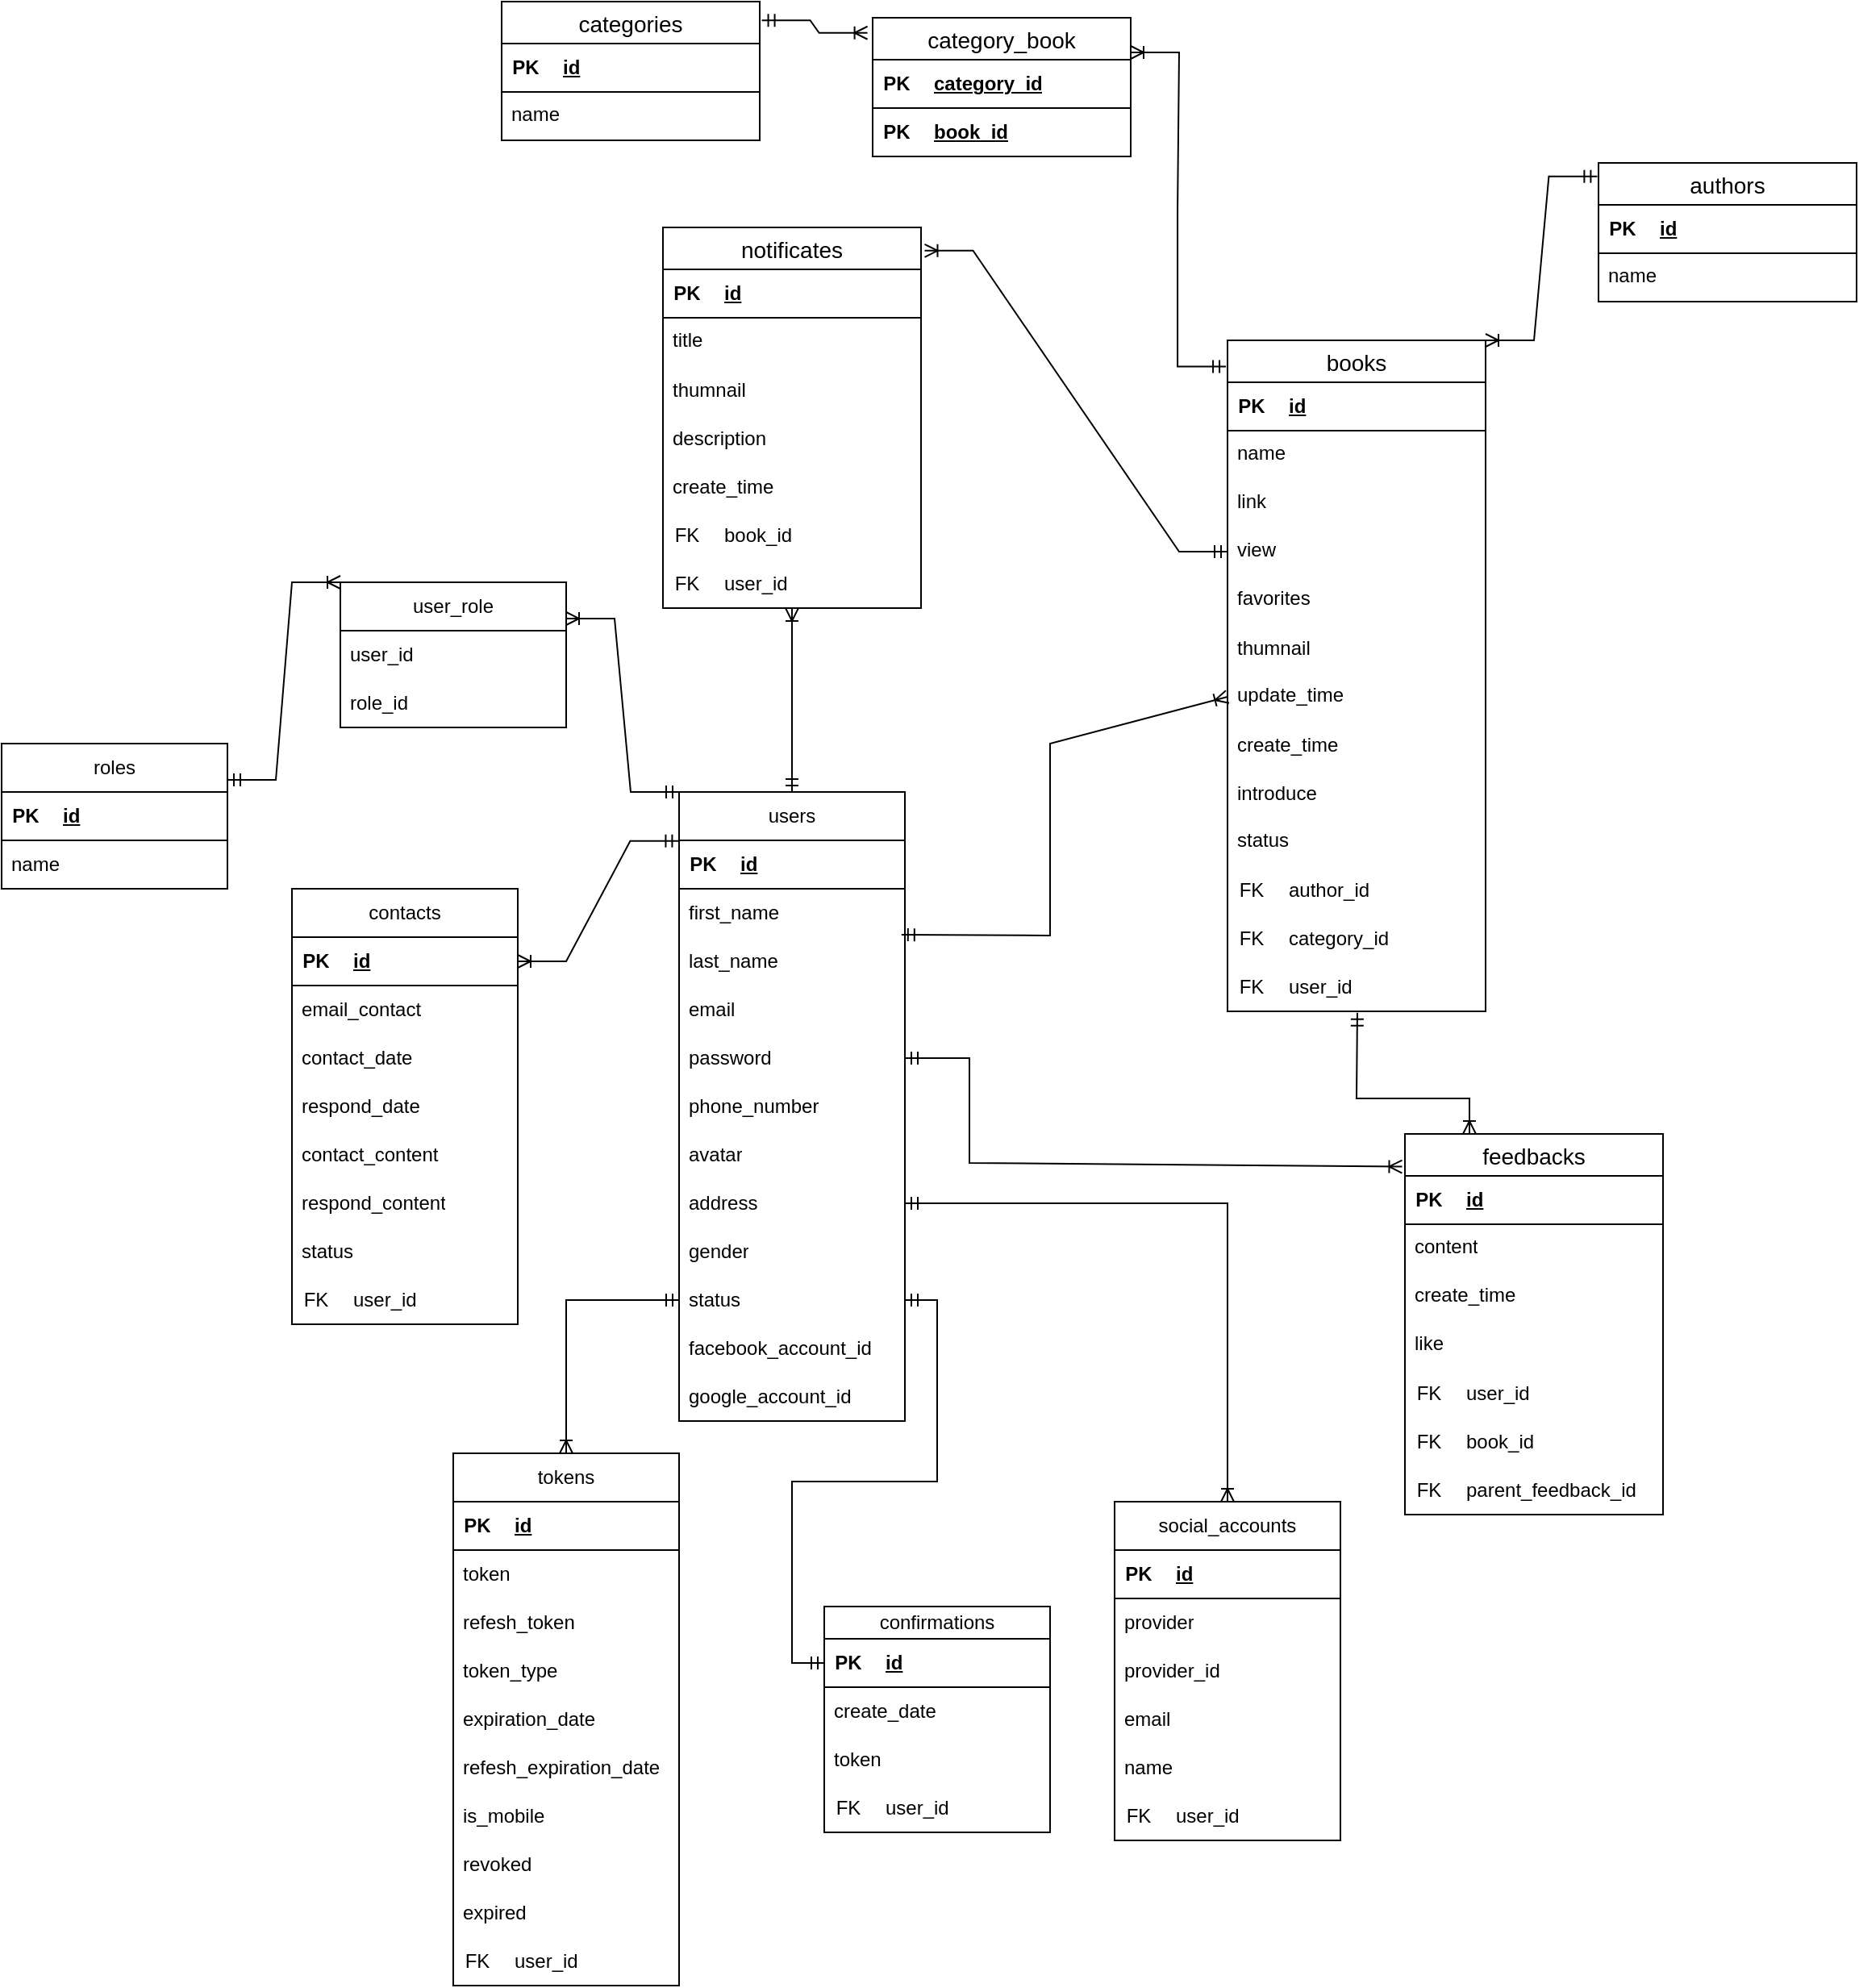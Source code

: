 <mxfile version="24.4.6" type="github">
  <diagram name="Trang-1" id="nbg5TzSZPiIkrkzs1---">
    <mxGraphModel dx="3033" dy="2304" grid="1" gridSize="10" guides="1" tooltips="1" connect="1" arrows="1" fold="1" page="1" pageScale="1" pageWidth="827" pageHeight="1169" math="0" shadow="0">
      <root>
        <mxCell id="0" />
        <mxCell id="1" parent="0" />
        <mxCell id="k7Tgsrugc6e3XqwtAqq2-1" value="users" style="swimlane;fontStyle=0;childLayout=stackLayout;horizontal=1;startSize=30;horizontalStack=0;resizeParent=1;resizeParentMax=0;resizeLast=0;collapsible=1;marginBottom=0;whiteSpace=wrap;html=1;" vertex="1" parent="1">
          <mxGeometry x="-180" y="270" width="140" height="390" as="geometry">
            <mxRectangle x="40" y="80" width="80" height="30" as="alternateBounds" />
          </mxGeometry>
        </mxCell>
        <mxCell id="k7Tgsrugc6e3XqwtAqq2-2" value="" style="shape=table;startSize=0;container=1;collapsible=1;childLayout=tableLayout;fixedRows=1;rowLines=0;fontStyle=0;align=center;resizeLast=1;strokeColor=none;fillColor=none;collapsible=0;" vertex="1" parent="k7Tgsrugc6e3XqwtAqq2-1">
          <mxGeometry y="30" width="140" height="30" as="geometry" />
        </mxCell>
        <mxCell id="k7Tgsrugc6e3XqwtAqq2-3" value="" style="shape=tableRow;horizontal=0;startSize=0;swimlaneHead=0;swimlaneBody=0;fillColor=none;collapsible=0;dropTarget=0;points=[[0,0.5],[1,0.5]];portConstraint=eastwest;top=0;left=0;right=0;bottom=1;" vertex="1" parent="k7Tgsrugc6e3XqwtAqq2-2">
          <mxGeometry width="140" height="30" as="geometry" />
        </mxCell>
        <mxCell id="k7Tgsrugc6e3XqwtAqq2-4" value="PK" style="shape=partialRectangle;connectable=0;fillColor=none;top=0;left=0;bottom=0;right=0;fontStyle=1;overflow=hidden;whiteSpace=wrap;html=1;" vertex="1" parent="k7Tgsrugc6e3XqwtAqq2-3">
          <mxGeometry width="30" height="30" as="geometry">
            <mxRectangle width="30" height="30" as="alternateBounds" />
          </mxGeometry>
        </mxCell>
        <mxCell id="k7Tgsrugc6e3XqwtAqq2-5" value="id" style="shape=partialRectangle;connectable=0;fillColor=none;top=0;left=0;bottom=0;right=0;align=left;spacingLeft=6;fontStyle=5;overflow=hidden;whiteSpace=wrap;html=1;" vertex="1" parent="k7Tgsrugc6e3XqwtAqq2-3">
          <mxGeometry x="30" width="110" height="30" as="geometry">
            <mxRectangle width="110" height="30" as="alternateBounds" />
          </mxGeometry>
        </mxCell>
        <mxCell id="k7Tgsrugc6e3XqwtAqq2-6" value="first_name" style="text;strokeColor=none;fillColor=none;align=left;verticalAlign=middle;spacingLeft=4;spacingRight=4;overflow=hidden;points=[[0,0.5],[1,0.5]];portConstraint=eastwest;rotatable=0;whiteSpace=wrap;html=1;" vertex="1" parent="k7Tgsrugc6e3XqwtAqq2-1">
          <mxGeometry y="60" width="140" height="30" as="geometry" />
        </mxCell>
        <mxCell id="k7Tgsrugc6e3XqwtAqq2-7" value="last_name" style="text;strokeColor=none;fillColor=none;align=left;verticalAlign=middle;spacingLeft=4;spacingRight=4;overflow=hidden;points=[[0,0.5],[1,0.5]];portConstraint=eastwest;rotatable=0;whiteSpace=wrap;html=1;" vertex="1" parent="k7Tgsrugc6e3XqwtAqq2-1">
          <mxGeometry y="90" width="140" height="30" as="geometry" />
        </mxCell>
        <mxCell id="k7Tgsrugc6e3XqwtAqq2-8" value="email" style="text;strokeColor=none;fillColor=none;align=left;verticalAlign=middle;spacingLeft=4;spacingRight=4;overflow=hidden;points=[[0,0.5],[1,0.5]];portConstraint=eastwest;rotatable=0;whiteSpace=wrap;html=1;" vertex="1" parent="k7Tgsrugc6e3XqwtAqq2-1">
          <mxGeometry y="120" width="140" height="30" as="geometry" />
        </mxCell>
        <mxCell id="k7Tgsrugc6e3XqwtAqq2-9" value="password" style="text;strokeColor=none;fillColor=none;align=left;verticalAlign=middle;spacingLeft=4;spacingRight=4;overflow=hidden;points=[[0,0.5],[1,0.5]];portConstraint=eastwest;rotatable=0;whiteSpace=wrap;html=1;" vertex="1" parent="k7Tgsrugc6e3XqwtAqq2-1">
          <mxGeometry y="150" width="140" height="30" as="geometry" />
        </mxCell>
        <mxCell id="k7Tgsrugc6e3XqwtAqq2-10" value="phone_number" style="text;strokeColor=none;fillColor=none;align=left;verticalAlign=middle;spacingLeft=4;spacingRight=4;overflow=hidden;points=[[0,0.5],[1,0.5]];portConstraint=eastwest;rotatable=0;whiteSpace=wrap;html=1;" vertex="1" parent="k7Tgsrugc6e3XqwtAqq2-1">
          <mxGeometry y="180" width="140" height="30" as="geometry" />
        </mxCell>
        <mxCell id="k7Tgsrugc6e3XqwtAqq2-11" value="avatar" style="text;strokeColor=none;fillColor=none;align=left;verticalAlign=middle;spacingLeft=4;spacingRight=4;overflow=hidden;points=[[0,0.5],[1,0.5]];portConstraint=eastwest;rotatable=0;whiteSpace=wrap;html=1;" vertex="1" parent="k7Tgsrugc6e3XqwtAqq2-1">
          <mxGeometry y="210" width="140" height="30" as="geometry" />
        </mxCell>
        <mxCell id="k7Tgsrugc6e3XqwtAqq2-12" value="address" style="text;strokeColor=none;fillColor=none;align=left;verticalAlign=middle;spacingLeft=4;spacingRight=4;overflow=hidden;points=[[0,0.5],[1,0.5]];portConstraint=eastwest;rotatable=0;whiteSpace=wrap;html=1;" vertex="1" parent="k7Tgsrugc6e3XqwtAqq2-1">
          <mxGeometry y="240" width="140" height="30" as="geometry" />
        </mxCell>
        <mxCell id="k7Tgsrugc6e3XqwtAqq2-13" value="gender" style="text;strokeColor=none;fillColor=none;align=left;verticalAlign=middle;spacingLeft=4;spacingRight=4;overflow=hidden;points=[[0,0.5],[1,0.5]];portConstraint=eastwest;rotatable=0;whiteSpace=wrap;html=1;" vertex="1" parent="k7Tgsrugc6e3XqwtAqq2-1">
          <mxGeometry y="270" width="140" height="30" as="geometry" />
        </mxCell>
        <mxCell id="k7Tgsrugc6e3XqwtAqq2-14" value="status" style="text;strokeColor=none;fillColor=none;align=left;verticalAlign=middle;spacingLeft=4;spacingRight=4;overflow=hidden;points=[[0,0.5],[1,0.5]];portConstraint=eastwest;rotatable=0;whiteSpace=wrap;html=1;" vertex="1" parent="k7Tgsrugc6e3XqwtAqq2-1">
          <mxGeometry y="300" width="140" height="30" as="geometry" />
        </mxCell>
        <mxCell id="k7Tgsrugc6e3XqwtAqq2-15" value="facebook_account_id" style="text;strokeColor=none;fillColor=none;align=left;verticalAlign=middle;spacingLeft=4;spacingRight=4;overflow=hidden;points=[[0,0.5],[1,0.5]];portConstraint=eastwest;rotatable=0;whiteSpace=wrap;html=1;" vertex="1" parent="k7Tgsrugc6e3XqwtAqq2-1">
          <mxGeometry y="330" width="140" height="30" as="geometry" />
        </mxCell>
        <mxCell id="k7Tgsrugc6e3XqwtAqq2-16" value="google_account_id" style="text;strokeColor=none;fillColor=none;align=left;verticalAlign=middle;spacingLeft=4;spacingRight=4;overflow=hidden;points=[[0,0.5],[1,0.5]];portConstraint=eastwest;rotatable=0;whiteSpace=wrap;html=1;" vertex="1" parent="k7Tgsrugc6e3XqwtAqq2-1">
          <mxGeometry y="360" width="140" height="30" as="geometry" />
        </mxCell>
        <mxCell id="k7Tgsrugc6e3XqwtAqq2-17" value="roles" style="swimlane;fontStyle=0;childLayout=stackLayout;horizontal=1;startSize=30;horizontalStack=0;resizeParent=1;resizeParentMax=0;resizeLast=0;collapsible=1;marginBottom=0;whiteSpace=wrap;html=1;" vertex="1" parent="1">
          <mxGeometry x="-600" y="240" width="140" height="90" as="geometry">
            <mxRectangle x="40" y="80" width="80" height="30" as="alternateBounds" />
          </mxGeometry>
        </mxCell>
        <mxCell id="k7Tgsrugc6e3XqwtAqq2-18" value="" style="shape=table;startSize=0;container=1;collapsible=1;childLayout=tableLayout;fixedRows=1;rowLines=0;fontStyle=0;align=center;resizeLast=1;strokeColor=none;fillColor=none;collapsible=0;" vertex="1" parent="k7Tgsrugc6e3XqwtAqq2-17">
          <mxGeometry y="30" width="140" height="30" as="geometry" />
        </mxCell>
        <mxCell id="k7Tgsrugc6e3XqwtAqq2-19" value="" style="shape=tableRow;horizontal=0;startSize=0;swimlaneHead=0;swimlaneBody=0;fillColor=none;collapsible=0;dropTarget=0;points=[[0,0.5],[1,0.5]];portConstraint=eastwest;top=0;left=0;right=0;bottom=1;" vertex="1" parent="k7Tgsrugc6e3XqwtAqq2-18">
          <mxGeometry width="140" height="30" as="geometry" />
        </mxCell>
        <mxCell id="k7Tgsrugc6e3XqwtAqq2-20" value="PK" style="shape=partialRectangle;connectable=0;fillColor=none;top=0;left=0;bottom=0;right=0;fontStyle=1;overflow=hidden;whiteSpace=wrap;html=1;" vertex="1" parent="k7Tgsrugc6e3XqwtAqq2-19">
          <mxGeometry width="30" height="30" as="geometry">
            <mxRectangle width="30" height="30" as="alternateBounds" />
          </mxGeometry>
        </mxCell>
        <mxCell id="k7Tgsrugc6e3XqwtAqq2-21" value="id" style="shape=partialRectangle;connectable=0;fillColor=none;top=0;left=0;bottom=0;right=0;align=left;spacingLeft=6;fontStyle=5;overflow=hidden;whiteSpace=wrap;html=1;" vertex="1" parent="k7Tgsrugc6e3XqwtAqq2-19">
          <mxGeometry x="30" width="110" height="30" as="geometry">
            <mxRectangle width="110" height="30" as="alternateBounds" />
          </mxGeometry>
        </mxCell>
        <mxCell id="k7Tgsrugc6e3XqwtAqq2-22" value="name" style="text;strokeColor=none;fillColor=none;align=left;verticalAlign=middle;spacingLeft=4;spacingRight=4;overflow=hidden;points=[[0,0.5],[1,0.5]];portConstraint=eastwest;rotatable=0;whiteSpace=wrap;html=1;" vertex="1" parent="k7Tgsrugc6e3XqwtAqq2-17">
          <mxGeometry y="60" width="140" height="30" as="geometry" />
        </mxCell>
        <mxCell id="k7Tgsrugc6e3XqwtAqq2-23" value="user_role" style="swimlane;fontStyle=0;childLayout=stackLayout;horizontal=1;startSize=30;horizontalStack=0;resizeParent=1;resizeParentMax=0;resizeLast=0;collapsible=1;marginBottom=0;whiteSpace=wrap;html=1;" vertex="1" parent="1">
          <mxGeometry x="-390" y="140" width="140" height="90" as="geometry">
            <mxRectangle x="40" y="80" width="80" height="30" as="alternateBounds" />
          </mxGeometry>
        </mxCell>
        <mxCell id="k7Tgsrugc6e3XqwtAqq2-24" value="user_id" style="text;strokeColor=none;fillColor=none;align=left;verticalAlign=middle;spacingLeft=4;spacingRight=4;overflow=hidden;points=[[0,0.5],[1,0.5]];portConstraint=eastwest;rotatable=0;whiteSpace=wrap;html=1;" vertex="1" parent="k7Tgsrugc6e3XqwtAqq2-23">
          <mxGeometry y="30" width="140" height="30" as="geometry" />
        </mxCell>
        <mxCell id="k7Tgsrugc6e3XqwtAqq2-25" value="role_id" style="text;strokeColor=none;fillColor=none;align=left;verticalAlign=middle;spacingLeft=4;spacingRight=4;overflow=hidden;points=[[0,0.5],[1,0.5]];portConstraint=eastwest;rotatable=0;whiteSpace=wrap;html=1;" vertex="1" parent="k7Tgsrugc6e3XqwtAqq2-23">
          <mxGeometry y="60" width="140" height="30" as="geometry" />
        </mxCell>
        <mxCell id="k7Tgsrugc6e3XqwtAqq2-26" value="" style="edgeStyle=entityRelationEdgeStyle;fontSize=12;html=1;endArrow=ERoneToMany;rounded=0;entryX=1;entryY=0.25;entryDx=0;entryDy=0;exitX=0;exitY=0;exitDx=0;exitDy=0;startArrow=ERmandOne;startFill=0;" edge="1" parent="1" source="k7Tgsrugc6e3XqwtAqq2-1" target="k7Tgsrugc6e3XqwtAqq2-23">
          <mxGeometry width="100" height="100" relative="1" as="geometry">
            <mxPoint x="280" y="270" as="sourcePoint" />
            <mxPoint x="360" y="150" as="targetPoint" />
            <Array as="points">
              <mxPoint x="400" y="150" />
              <mxPoint x="430" y="150" />
            </Array>
          </mxGeometry>
        </mxCell>
        <mxCell id="k7Tgsrugc6e3XqwtAqq2-27" value="" style="edgeStyle=entityRelationEdgeStyle;fontSize=12;html=1;endArrow=ERoneToMany;rounded=0;exitX=1;exitY=0.25;exitDx=0;exitDy=0;startArrow=ERmandOne;startFill=0;entryX=0;entryY=0;entryDx=0;entryDy=0;" edge="1" parent="1" source="k7Tgsrugc6e3XqwtAqq2-17" target="k7Tgsrugc6e3XqwtAqq2-23">
          <mxGeometry width="100" height="100" relative="1" as="geometry">
            <mxPoint x="60.14" y="82.5" as="sourcePoint" />
            <mxPoint x="130" y="184" as="targetPoint" />
            <Array as="points">
              <mxPoint x="470.14" y="-49.5" />
              <mxPoint x="110" y="130" />
              <mxPoint x="220.14" y="80" />
              <mxPoint x="240.14" y="60.5" />
              <mxPoint x="190.14" y="137.5" />
              <mxPoint x="220.14" y="60.5" />
              <mxPoint x="210.14" y="67.5" />
              <mxPoint x="500.14" y="-49.5" />
              <mxPoint x="150.14" y="107.5" />
            </Array>
          </mxGeometry>
        </mxCell>
        <mxCell id="k7Tgsrugc6e3XqwtAqq2-28" value="contacts" style="swimlane;fontStyle=0;childLayout=stackLayout;horizontal=1;startSize=30;horizontalStack=0;resizeParent=1;resizeParentMax=0;resizeLast=0;collapsible=1;marginBottom=0;whiteSpace=wrap;html=1;" vertex="1" parent="1">
          <mxGeometry x="-420" y="330" width="140" height="270" as="geometry" />
        </mxCell>
        <mxCell id="k7Tgsrugc6e3XqwtAqq2-29" value="" style="shape=table;startSize=0;container=1;collapsible=1;childLayout=tableLayout;fixedRows=1;rowLines=0;fontStyle=0;align=center;resizeLast=1;strokeColor=none;fillColor=none;collapsible=0;" vertex="1" parent="k7Tgsrugc6e3XqwtAqq2-28">
          <mxGeometry y="30" width="140" height="30" as="geometry" />
        </mxCell>
        <mxCell id="k7Tgsrugc6e3XqwtAqq2-30" value="" style="shape=tableRow;horizontal=0;startSize=0;swimlaneHead=0;swimlaneBody=0;fillColor=none;collapsible=0;dropTarget=0;points=[[0,0.5],[1,0.5]];portConstraint=eastwest;top=0;left=0;right=0;bottom=1;" vertex="1" parent="k7Tgsrugc6e3XqwtAqq2-29">
          <mxGeometry width="140" height="30" as="geometry" />
        </mxCell>
        <mxCell id="k7Tgsrugc6e3XqwtAqq2-31" value="PK" style="shape=partialRectangle;connectable=0;fillColor=none;top=0;left=0;bottom=0;right=0;fontStyle=1;overflow=hidden;whiteSpace=wrap;html=1;" vertex="1" parent="k7Tgsrugc6e3XqwtAqq2-30">
          <mxGeometry width="30" height="30" as="geometry">
            <mxRectangle width="30" height="30" as="alternateBounds" />
          </mxGeometry>
        </mxCell>
        <mxCell id="k7Tgsrugc6e3XqwtAqq2-32" value="id" style="shape=partialRectangle;connectable=0;fillColor=none;top=0;left=0;bottom=0;right=0;align=left;spacingLeft=6;fontStyle=5;overflow=hidden;whiteSpace=wrap;html=1;" vertex="1" parent="k7Tgsrugc6e3XqwtAqq2-30">
          <mxGeometry x="30" width="110" height="30" as="geometry">
            <mxRectangle width="110" height="30" as="alternateBounds" />
          </mxGeometry>
        </mxCell>
        <mxCell id="k7Tgsrugc6e3XqwtAqq2-33" value="email_contact" style="text;strokeColor=none;fillColor=none;align=left;verticalAlign=middle;spacingLeft=4;spacingRight=4;overflow=hidden;points=[[0,0.5],[1,0.5]];portConstraint=eastwest;rotatable=0;whiteSpace=wrap;html=1;" vertex="1" parent="k7Tgsrugc6e3XqwtAqq2-28">
          <mxGeometry y="60" width="140" height="30" as="geometry" />
        </mxCell>
        <mxCell id="k7Tgsrugc6e3XqwtAqq2-34" value="contact_date" style="text;strokeColor=none;fillColor=none;align=left;verticalAlign=middle;spacingLeft=4;spacingRight=4;overflow=hidden;points=[[0,0.5],[1,0.5]];portConstraint=eastwest;rotatable=0;whiteSpace=wrap;html=1;" vertex="1" parent="k7Tgsrugc6e3XqwtAqq2-28">
          <mxGeometry y="90" width="140" height="30" as="geometry" />
        </mxCell>
        <mxCell id="k7Tgsrugc6e3XqwtAqq2-35" value="respond_date" style="text;strokeColor=none;fillColor=none;align=left;verticalAlign=middle;spacingLeft=4;spacingRight=4;overflow=hidden;points=[[0,0.5],[1,0.5]];portConstraint=eastwest;rotatable=0;whiteSpace=wrap;html=1;" vertex="1" parent="k7Tgsrugc6e3XqwtAqq2-28">
          <mxGeometry y="120" width="140" height="30" as="geometry" />
        </mxCell>
        <mxCell id="k7Tgsrugc6e3XqwtAqq2-36" value="contact_content" style="text;strokeColor=none;fillColor=none;align=left;verticalAlign=middle;spacingLeft=4;spacingRight=4;overflow=hidden;points=[[0,0.5],[1,0.5]];portConstraint=eastwest;rotatable=0;whiteSpace=wrap;html=1;" vertex="1" parent="k7Tgsrugc6e3XqwtAqq2-28">
          <mxGeometry y="150" width="140" height="30" as="geometry" />
        </mxCell>
        <mxCell id="k7Tgsrugc6e3XqwtAqq2-37" value="respond_content" style="text;strokeColor=none;fillColor=none;align=left;verticalAlign=middle;spacingLeft=4;spacingRight=4;overflow=hidden;points=[[0,0.5],[1,0.5]];portConstraint=eastwest;rotatable=0;whiteSpace=wrap;html=1;" vertex="1" parent="k7Tgsrugc6e3XqwtAqq2-28">
          <mxGeometry y="180" width="140" height="30" as="geometry" />
        </mxCell>
        <mxCell id="k7Tgsrugc6e3XqwtAqq2-38" value="status" style="text;strokeColor=none;fillColor=none;align=left;verticalAlign=middle;spacingLeft=4;spacingRight=4;overflow=hidden;points=[[0,0.5],[1,0.5]];portConstraint=eastwest;rotatable=0;whiteSpace=wrap;html=1;" vertex="1" parent="k7Tgsrugc6e3XqwtAqq2-28">
          <mxGeometry y="210" width="140" height="30" as="geometry" />
        </mxCell>
        <mxCell id="k7Tgsrugc6e3XqwtAqq2-39" value="" style="shape=table;startSize=0;container=1;collapsible=1;childLayout=tableLayout;fixedRows=1;rowLines=0;fontStyle=0;align=center;resizeLast=1;strokeColor=none;fillColor=none;collapsible=0;" vertex="1" parent="k7Tgsrugc6e3XqwtAqq2-28">
          <mxGeometry y="240" width="140" height="30" as="geometry" />
        </mxCell>
        <mxCell id="k7Tgsrugc6e3XqwtAqq2-40" value="" style="shape=tableRow;horizontal=0;startSize=0;swimlaneHead=0;swimlaneBody=0;fillColor=none;collapsible=0;dropTarget=0;points=[[0,0.5],[1,0.5]];portConstraint=eastwest;top=0;left=0;right=0;bottom=0;" vertex="1" parent="k7Tgsrugc6e3XqwtAqq2-39">
          <mxGeometry width="140" height="30" as="geometry" />
        </mxCell>
        <mxCell id="k7Tgsrugc6e3XqwtAqq2-41" value="FK" style="shape=partialRectangle;connectable=0;fillColor=none;top=0;left=0;bottom=0;right=0;fontStyle=0;overflow=hidden;whiteSpace=wrap;html=1;" vertex="1" parent="k7Tgsrugc6e3XqwtAqq2-40">
          <mxGeometry width="30" height="30" as="geometry">
            <mxRectangle width="30" height="30" as="alternateBounds" />
          </mxGeometry>
        </mxCell>
        <mxCell id="k7Tgsrugc6e3XqwtAqq2-42" value="user_id" style="shape=partialRectangle;connectable=0;fillColor=none;top=0;left=0;bottom=0;right=0;align=left;spacingLeft=6;fontStyle=0;overflow=hidden;whiteSpace=wrap;html=1;" vertex="1" parent="k7Tgsrugc6e3XqwtAqq2-40">
          <mxGeometry x="30" width="110" height="30" as="geometry">
            <mxRectangle width="110" height="30" as="alternateBounds" />
          </mxGeometry>
        </mxCell>
        <mxCell id="k7Tgsrugc6e3XqwtAqq2-43" value="" style="edgeStyle=entityRelationEdgeStyle;fontSize=12;html=1;endArrow=ERoneToMany;rounded=0;exitX=-0.002;exitY=0.078;exitDx=0;exitDy=0;exitPerimeter=0;startArrow=ERmandOne;startFill=0;entryX=1;entryY=0.5;entryDx=0;entryDy=0;" edge="1" parent="1" source="k7Tgsrugc6e3XqwtAqq2-1" target="k7Tgsrugc6e3XqwtAqq2-30">
          <mxGeometry width="100" height="100" relative="1" as="geometry">
            <mxPoint x="70" y="420" as="sourcePoint" />
            <mxPoint x="-200" y="295" as="targetPoint" />
            <Array as="points">
              <mxPoint x="-100" y="310" />
              <mxPoint x="-130" y="320" />
            </Array>
          </mxGeometry>
        </mxCell>
        <mxCell id="k7Tgsrugc6e3XqwtAqq2-44" value="books" style="swimlane;fontStyle=0;childLayout=stackLayout;horizontal=1;startSize=26;horizontalStack=0;resizeParent=1;resizeParentMax=0;resizeLast=0;collapsible=1;marginBottom=0;align=center;fontSize=14;" vertex="1" parent="1">
          <mxGeometry x="160" y="-10" width="160" height="416" as="geometry" />
        </mxCell>
        <mxCell id="k7Tgsrugc6e3XqwtAqq2-45" value="" style="shape=table;startSize=0;container=1;collapsible=1;childLayout=tableLayout;fixedRows=1;rowLines=0;fontStyle=0;align=center;resizeLast=1;strokeColor=none;fillColor=none;collapsible=0;" vertex="1" parent="k7Tgsrugc6e3XqwtAqq2-44">
          <mxGeometry y="26" width="160" height="30" as="geometry" />
        </mxCell>
        <mxCell id="k7Tgsrugc6e3XqwtAqq2-46" value="" style="shape=tableRow;horizontal=0;startSize=0;swimlaneHead=0;swimlaneBody=0;fillColor=none;collapsible=0;dropTarget=0;points=[[0,0.5],[1,0.5]];portConstraint=eastwest;top=0;left=0;right=0;bottom=1;" vertex="1" parent="k7Tgsrugc6e3XqwtAqq2-45">
          <mxGeometry width="160" height="30" as="geometry" />
        </mxCell>
        <mxCell id="k7Tgsrugc6e3XqwtAqq2-47" value="PK" style="shape=partialRectangle;connectable=0;fillColor=none;top=0;left=0;bottom=0;right=0;fontStyle=1;overflow=hidden;whiteSpace=wrap;html=1;" vertex="1" parent="k7Tgsrugc6e3XqwtAqq2-46">
          <mxGeometry width="30" height="30" as="geometry">
            <mxRectangle width="30" height="30" as="alternateBounds" />
          </mxGeometry>
        </mxCell>
        <mxCell id="k7Tgsrugc6e3XqwtAqq2-48" value="id" style="shape=partialRectangle;connectable=0;fillColor=none;top=0;left=0;bottom=0;right=0;align=left;spacingLeft=6;fontStyle=5;overflow=hidden;whiteSpace=wrap;html=1;" vertex="1" parent="k7Tgsrugc6e3XqwtAqq2-46">
          <mxGeometry x="30" width="130" height="30" as="geometry">
            <mxRectangle width="130" height="30" as="alternateBounds" />
          </mxGeometry>
        </mxCell>
        <mxCell id="k7Tgsrugc6e3XqwtAqq2-49" value="name" style="text;strokeColor=none;fillColor=none;spacingLeft=4;spacingRight=4;overflow=hidden;rotatable=0;points=[[0,0.5],[1,0.5]];portConstraint=eastwest;fontSize=12;whiteSpace=wrap;html=1;" vertex="1" parent="k7Tgsrugc6e3XqwtAqq2-44">
          <mxGeometry y="56" width="160" height="30" as="geometry" />
        </mxCell>
        <mxCell id="k7Tgsrugc6e3XqwtAqq2-231" value="link" style="text;strokeColor=none;fillColor=none;spacingLeft=4;spacingRight=4;overflow=hidden;rotatable=0;points=[[0,0.5],[1,0.5]];portConstraint=eastwest;fontSize=12;whiteSpace=wrap;html=1;" vertex="1" parent="k7Tgsrugc6e3XqwtAqq2-44">
          <mxGeometry y="86" width="160" height="30" as="geometry" />
        </mxCell>
        <mxCell id="k7Tgsrugc6e3XqwtAqq2-51" value="view" style="text;strokeColor=none;fillColor=none;spacingLeft=4;spacingRight=4;overflow=hidden;rotatable=0;points=[[0,0.5],[1,0.5]];portConstraint=eastwest;fontSize=12;whiteSpace=wrap;html=1;" vertex="1" parent="k7Tgsrugc6e3XqwtAqq2-44">
          <mxGeometry y="116" width="160" height="30" as="geometry" />
        </mxCell>
        <mxCell id="k7Tgsrugc6e3XqwtAqq2-52" value="favorites" style="text;strokeColor=none;fillColor=none;spacingLeft=4;spacingRight=4;overflow=hidden;rotatable=0;points=[[0,0.5],[1,0.5]];portConstraint=eastwest;fontSize=12;whiteSpace=wrap;html=1;" vertex="1" parent="k7Tgsrugc6e3XqwtAqq2-44">
          <mxGeometry y="146" width="160" height="30" as="geometry" />
        </mxCell>
        <mxCell id="k7Tgsrugc6e3XqwtAqq2-53" value="&lt;font style=&quot;vertical-align: inherit;&quot;&gt;&lt;font style=&quot;vertical-align: inherit;&quot;&gt;thumnail&lt;br&gt;&lt;/font&gt;&lt;/font&gt;" style="text;strokeColor=none;fillColor=none;align=left;verticalAlign=middle;spacingLeft=4;spacingRight=4;overflow=hidden;points=[[0,0.5],[1,0.5]];portConstraint=eastwest;rotatable=0;whiteSpace=wrap;html=1;" vertex="1" parent="k7Tgsrugc6e3XqwtAqq2-44">
          <mxGeometry y="176" width="160" height="30" as="geometry" />
        </mxCell>
        <mxCell id="k7Tgsrugc6e3XqwtAqq2-54" value="update_time" style="text;strokeColor=none;fillColor=none;spacingLeft=4;spacingRight=4;overflow=hidden;rotatable=0;points=[[0,0.5],[1,0.5]];portConstraint=eastwest;fontSize=12;whiteSpace=wrap;html=1;" vertex="1" parent="k7Tgsrugc6e3XqwtAqq2-44">
          <mxGeometry y="206" width="160" height="30" as="geometry" />
        </mxCell>
        <mxCell id="k7Tgsrugc6e3XqwtAqq2-55" value="create_time" style="text;strokeColor=none;fillColor=none;align=left;verticalAlign=middle;spacingLeft=4;spacingRight=4;overflow=hidden;points=[[0,0.5],[1,0.5]];portConstraint=eastwest;rotatable=0;whiteSpace=wrap;html=1;" vertex="1" parent="k7Tgsrugc6e3XqwtAqq2-44">
          <mxGeometry y="236" width="160" height="30" as="geometry" />
        </mxCell>
        <mxCell id="k7Tgsrugc6e3XqwtAqq2-56" value="introduce" style="text;strokeColor=none;fillColor=none;align=left;verticalAlign=middle;spacingLeft=4;spacingRight=4;overflow=hidden;points=[[0,0.5],[1,0.5]];portConstraint=eastwest;rotatable=0;whiteSpace=wrap;html=1;" vertex="1" parent="k7Tgsrugc6e3XqwtAqq2-44">
          <mxGeometry y="266" width="160" height="30" as="geometry" />
        </mxCell>
        <mxCell id="k7Tgsrugc6e3XqwtAqq2-57" value="status" style="text;strokeColor=none;fillColor=none;spacingLeft=4;spacingRight=4;overflow=hidden;rotatable=0;points=[[0,0.5],[1,0.5]];portConstraint=eastwest;fontSize=12;whiteSpace=wrap;html=1;" vertex="1" parent="k7Tgsrugc6e3XqwtAqq2-44">
          <mxGeometry y="296" width="160" height="30" as="geometry" />
        </mxCell>
        <mxCell id="k7Tgsrugc6e3XqwtAqq2-248" value="" style="shape=table;startSize=0;container=1;collapsible=1;childLayout=tableLayout;fixedRows=1;rowLines=0;fontStyle=0;align=center;resizeLast=1;strokeColor=none;fillColor=none;collapsible=0;" vertex="1" parent="k7Tgsrugc6e3XqwtAqq2-44">
          <mxGeometry y="326" width="160" height="30" as="geometry" />
        </mxCell>
        <mxCell id="k7Tgsrugc6e3XqwtAqq2-260" value="" style="shape=tableRow;horizontal=0;startSize=0;swimlaneHead=0;swimlaneBody=0;fillColor=none;collapsible=0;dropTarget=0;points=[[0,0.5],[1,0.5]];portConstraint=eastwest;top=0;left=0;right=0;bottom=0;" vertex="1" parent="k7Tgsrugc6e3XqwtAqq2-248">
          <mxGeometry width="160" height="30" as="geometry" />
        </mxCell>
        <mxCell id="k7Tgsrugc6e3XqwtAqq2-261" value="FK" style="shape=partialRectangle;connectable=0;fillColor=none;top=0;left=0;bottom=0;right=0;fontStyle=0;overflow=hidden;whiteSpace=wrap;html=1;" vertex="1" parent="k7Tgsrugc6e3XqwtAqq2-260">
          <mxGeometry width="30" height="30" as="geometry">
            <mxRectangle width="30" height="30" as="alternateBounds" />
          </mxGeometry>
        </mxCell>
        <mxCell id="k7Tgsrugc6e3XqwtAqq2-262" value="author_id" style="shape=partialRectangle;connectable=0;fillColor=none;top=0;left=0;bottom=0;right=0;align=left;spacingLeft=6;fontStyle=0;overflow=hidden;whiteSpace=wrap;html=1;" vertex="1" parent="k7Tgsrugc6e3XqwtAqq2-260">
          <mxGeometry x="30" width="130" height="30" as="geometry">
            <mxRectangle width="130" height="30" as="alternateBounds" />
          </mxGeometry>
        </mxCell>
        <mxCell id="k7Tgsrugc6e3XqwtAqq2-58" value="" style="shape=table;startSize=0;container=1;collapsible=1;childLayout=tableLayout;fixedRows=1;rowLines=0;fontStyle=0;align=center;resizeLast=1;strokeColor=none;fillColor=none;collapsible=0;" vertex="1" parent="k7Tgsrugc6e3XqwtAqq2-44">
          <mxGeometry y="356" width="160" height="60" as="geometry" />
        </mxCell>
        <mxCell id="k7Tgsrugc6e3XqwtAqq2-62" value="" style="shape=tableRow;horizontal=0;startSize=0;swimlaneHead=0;swimlaneBody=0;fillColor=none;collapsible=0;dropTarget=0;points=[[0,0.5],[1,0.5]];portConstraint=eastwest;top=0;left=0;right=0;bottom=0;" vertex="1" parent="k7Tgsrugc6e3XqwtAqq2-58">
          <mxGeometry width="160" height="30" as="geometry" />
        </mxCell>
        <mxCell id="k7Tgsrugc6e3XqwtAqq2-63" value="FK" style="shape=partialRectangle;connectable=0;fillColor=none;top=0;left=0;bottom=0;right=0;fontStyle=0;overflow=hidden;whiteSpace=wrap;html=1;" vertex="1" parent="k7Tgsrugc6e3XqwtAqq2-62">
          <mxGeometry width="30" height="30" as="geometry">
            <mxRectangle width="30" height="30" as="alternateBounds" />
          </mxGeometry>
        </mxCell>
        <mxCell id="k7Tgsrugc6e3XqwtAqq2-64" value="category_id" style="shape=partialRectangle;connectable=0;fillColor=none;top=0;left=0;bottom=0;right=0;align=left;spacingLeft=6;fontStyle=0;overflow=hidden;whiteSpace=wrap;html=1;" vertex="1" parent="k7Tgsrugc6e3XqwtAqq2-62">
          <mxGeometry x="30" width="130" height="30" as="geometry">
            <mxRectangle width="130" height="30" as="alternateBounds" />
          </mxGeometry>
        </mxCell>
        <mxCell id="k7Tgsrugc6e3XqwtAqq2-65" value="" style="shape=tableRow;horizontal=0;startSize=0;swimlaneHead=0;swimlaneBody=0;fillColor=none;collapsible=0;dropTarget=0;points=[[0,0.5],[1,0.5]];portConstraint=eastwest;top=0;left=0;right=0;bottom=0;" vertex="1" parent="k7Tgsrugc6e3XqwtAqq2-58">
          <mxGeometry y="30" width="160" height="30" as="geometry" />
        </mxCell>
        <mxCell id="k7Tgsrugc6e3XqwtAqq2-66" value="FK" style="shape=partialRectangle;connectable=0;fillColor=none;top=0;left=0;bottom=0;right=0;fontStyle=0;overflow=hidden;whiteSpace=wrap;html=1;" vertex="1" parent="k7Tgsrugc6e3XqwtAqq2-65">
          <mxGeometry width="30" height="30" as="geometry">
            <mxRectangle width="30" height="30" as="alternateBounds" />
          </mxGeometry>
        </mxCell>
        <mxCell id="k7Tgsrugc6e3XqwtAqq2-67" value="user_id" style="shape=partialRectangle;connectable=0;fillColor=none;top=0;left=0;bottom=0;right=0;align=left;spacingLeft=6;fontStyle=0;overflow=hidden;whiteSpace=wrap;html=1;" vertex="1" parent="k7Tgsrugc6e3XqwtAqq2-65">
          <mxGeometry x="30" width="130" height="30" as="geometry">
            <mxRectangle width="130" height="30" as="alternateBounds" />
          </mxGeometry>
        </mxCell>
        <mxCell id="k7Tgsrugc6e3XqwtAqq2-97" value="categories" style="swimlane;fontStyle=0;childLayout=stackLayout;horizontal=1;startSize=26;horizontalStack=0;resizeParent=1;resizeParentMax=0;resizeLast=0;collapsible=1;marginBottom=0;align=center;fontSize=14;" vertex="1" parent="1">
          <mxGeometry x="-290" y="-220" width="160" height="86" as="geometry" />
        </mxCell>
        <mxCell id="k7Tgsrugc6e3XqwtAqq2-98" value="" style="shape=table;startSize=0;container=1;collapsible=1;childLayout=tableLayout;fixedRows=1;rowLines=0;fontStyle=0;align=center;resizeLast=1;strokeColor=none;fillColor=none;collapsible=0;" vertex="1" parent="k7Tgsrugc6e3XqwtAqq2-97">
          <mxGeometry y="26" width="160" height="30" as="geometry" />
        </mxCell>
        <mxCell id="k7Tgsrugc6e3XqwtAqq2-99" value="" style="shape=tableRow;horizontal=0;startSize=0;swimlaneHead=0;swimlaneBody=0;fillColor=none;collapsible=0;dropTarget=0;points=[[0,0.5],[1,0.5]];portConstraint=eastwest;top=0;left=0;right=0;bottom=1;" vertex="1" parent="k7Tgsrugc6e3XqwtAqq2-98">
          <mxGeometry width="160" height="30" as="geometry" />
        </mxCell>
        <mxCell id="k7Tgsrugc6e3XqwtAqq2-100" value="PK" style="shape=partialRectangle;connectable=0;fillColor=none;top=0;left=0;bottom=0;right=0;fontStyle=1;overflow=hidden;whiteSpace=wrap;html=1;" vertex="1" parent="k7Tgsrugc6e3XqwtAqq2-99">
          <mxGeometry width="30" height="30" as="geometry">
            <mxRectangle width="30" height="30" as="alternateBounds" />
          </mxGeometry>
        </mxCell>
        <mxCell id="k7Tgsrugc6e3XqwtAqq2-101" value="id" style="shape=partialRectangle;connectable=0;fillColor=none;top=0;left=0;bottom=0;right=0;align=left;spacingLeft=6;fontStyle=5;overflow=hidden;whiteSpace=wrap;html=1;" vertex="1" parent="k7Tgsrugc6e3XqwtAqq2-99">
          <mxGeometry x="30" width="130" height="30" as="geometry">
            <mxRectangle width="130" height="30" as="alternateBounds" />
          </mxGeometry>
        </mxCell>
        <mxCell id="k7Tgsrugc6e3XqwtAqq2-102" value="name" style="text;strokeColor=none;fillColor=none;spacingLeft=4;spacingRight=4;overflow=hidden;rotatable=0;points=[[0,0.5],[1,0.5]];portConstraint=eastwest;fontSize=12;whiteSpace=wrap;html=1;" vertex="1" parent="k7Tgsrugc6e3XqwtAqq2-97">
          <mxGeometry y="56" width="160" height="30" as="geometry" />
        </mxCell>
        <mxCell id="k7Tgsrugc6e3XqwtAqq2-104" value="notificates" style="swimlane;fontStyle=0;childLayout=stackLayout;horizontal=1;startSize=26;horizontalStack=0;resizeParent=1;resizeParentMax=0;resizeLast=0;collapsible=1;marginBottom=0;align=center;fontSize=14;" vertex="1" parent="1">
          <mxGeometry x="-190" y="-80" width="160" height="236" as="geometry" />
        </mxCell>
        <mxCell id="k7Tgsrugc6e3XqwtAqq2-105" value="" style="shape=table;startSize=0;container=1;collapsible=1;childLayout=tableLayout;fixedRows=1;rowLines=0;fontStyle=0;align=center;resizeLast=1;strokeColor=none;fillColor=none;collapsible=0;" vertex="1" parent="k7Tgsrugc6e3XqwtAqq2-104">
          <mxGeometry y="26" width="160" height="30" as="geometry" />
        </mxCell>
        <mxCell id="k7Tgsrugc6e3XqwtAqq2-106" value="" style="shape=tableRow;horizontal=0;startSize=0;swimlaneHead=0;swimlaneBody=0;fillColor=none;collapsible=0;dropTarget=0;points=[[0,0.5],[1,0.5]];portConstraint=eastwest;top=0;left=0;right=0;bottom=1;" vertex="1" parent="k7Tgsrugc6e3XqwtAqq2-105">
          <mxGeometry width="160" height="30" as="geometry" />
        </mxCell>
        <mxCell id="k7Tgsrugc6e3XqwtAqq2-107" value="PK" style="shape=partialRectangle;connectable=0;fillColor=none;top=0;left=0;bottom=0;right=0;fontStyle=1;overflow=hidden;whiteSpace=wrap;html=1;" vertex="1" parent="k7Tgsrugc6e3XqwtAqq2-106">
          <mxGeometry width="30" height="30" as="geometry">
            <mxRectangle width="30" height="30" as="alternateBounds" />
          </mxGeometry>
        </mxCell>
        <mxCell id="k7Tgsrugc6e3XqwtAqq2-108" value="id" style="shape=partialRectangle;connectable=0;fillColor=none;top=0;left=0;bottom=0;right=0;align=left;spacingLeft=6;fontStyle=5;overflow=hidden;whiteSpace=wrap;html=1;" vertex="1" parent="k7Tgsrugc6e3XqwtAqq2-106">
          <mxGeometry x="30" width="130" height="30" as="geometry">
            <mxRectangle width="130" height="30" as="alternateBounds" />
          </mxGeometry>
        </mxCell>
        <mxCell id="k7Tgsrugc6e3XqwtAqq2-109" value="title" style="text;strokeColor=none;fillColor=none;spacingLeft=4;spacingRight=4;overflow=hidden;rotatable=0;points=[[0,0.5],[1,0.5]];portConstraint=eastwest;fontSize=12;whiteSpace=wrap;html=1;" vertex="1" parent="k7Tgsrugc6e3XqwtAqq2-104">
          <mxGeometry y="56" width="160" height="30" as="geometry" />
        </mxCell>
        <mxCell id="k7Tgsrugc6e3XqwtAqq2-245" value="&lt;font style=&quot;vertical-align: inherit;&quot;&gt;&lt;font style=&quot;vertical-align: inherit;&quot;&gt;thumnail&lt;br&gt;&lt;/font&gt;&lt;/font&gt;" style="text;strokeColor=none;fillColor=none;align=left;verticalAlign=middle;spacingLeft=4;spacingRight=4;overflow=hidden;points=[[0,0.5],[1,0.5]];portConstraint=eastwest;rotatable=0;whiteSpace=wrap;html=1;" vertex="1" parent="k7Tgsrugc6e3XqwtAqq2-104">
          <mxGeometry y="86" width="160" height="30" as="geometry" />
        </mxCell>
        <mxCell id="k7Tgsrugc6e3XqwtAqq2-246" value="description" style="text;strokeColor=none;fillColor=none;align=left;verticalAlign=middle;spacingLeft=4;spacingRight=4;overflow=hidden;points=[[0,0.5],[1,0.5]];portConstraint=eastwest;rotatable=0;whiteSpace=wrap;html=1;" vertex="1" parent="k7Tgsrugc6e3XqwtAqq2-104">
          <mxGeometry y="116" width="160" height="30" as="geometry" />
        </mxCell>
        <mxCell id="k7Tgsrugc6e3XqwtAqq2-233" value="create_time" style="text;strokeColor=none;fillColor=none;align=left;verticalAlign=middle;spacingLeft=4;spacingRight=4;overflow=hidden;points=[[0,0.5],[1,0.5]];portConstraint=eastwest;rotatable=0;whiteSpace=wrap;html=1;" vertex="1" parent="k7Tgsrugc6e3XqwtAqq2-104">
          <mxGeometry y="146" width="160" height="30" as="geometry" />
        </mxCell>
        <mxCell id="k7Tgsrugc6e3XqwtAqq2-227" value="" style="shape=table;startSize=0;container=1;collapsible=1;childLayout=tableLayout;fixedRows=1;rowLines=0;fontStyle=0;align=center;resizeLast=1;strokeColor=none;fillColor=none;collapsible=0;" vertex="1" parent="k7Tgsrugc6e3XqwtAqq2-104">
          <mxGeometry y="176" width="160" height="30" as="geometry" />
        </mxCell>
        <mxCell id="k7Tgsrugc6e3XqwtAqq2-228" value="" style="shape=tableRow;horizontal=0;startSize=0;swimlaneHead=0;swimlaneBody=0;fillColor=none;collapsible=0;dropTarget=0;points=[[0,0.5],[1,0.5]];portConstraint=eastwest;top=0;left=0;right=0;bottom=0;" vertex="1" parent="k7Tgsrugc6e3XqwtAqq2-227">
          <mxGeometry width="160" height="30" as="geometry" />
        </mxCell>
        <mxCell id="k7Tgsrugc6e3XqwtAqq2-229" value="FK" style="shape=partialRectangle;connectable=0;fillColor=none;top=0;left=0;bottom=0;right=0;fontStyle=0;overflow=hidden;whiteSpace=wrap;html=1;" vertex="1" parent="k7Tgsrugc6e3XqwtAqq2-228">
          <mxGeometry width="30" height="30" as="geometry">
            <mxRectangle width="30" height="30" as="alternateBounds" />
          </mxGeometry>
        </mxCell>
        <mxCell id="k7Tgsrugc6e3XqwtAqq2-230" value="book_id" style="shape=partialRectangle;connectable=0;fillColor=none;top=0;left=0;bottom=0;right=0;align=left;spacingLeft=6;fontStyle=0;overflow=hidden;whiteSpace=wrap;html=1;" vertex="1" parent="k7Tgsrugc6e3XqwtAqq2-228">
          <mxGeometry x="30" width="130" height="30" as="geometry">
            <mxRectangle width="130" height="30" as="alternateBounds" />
          </mxGeometry>
        </mxCell>
        <mxCell id="k7Tgsrugc6e3XqwtAqq2-122" value="" style="shape=table;startSize=0;container=1;collapsible=1;childLayout=tableLayout;fixedRows=1;rowLines=0;fontStyle=0;align=center;resizeLast=1;strokeColor=none;fillColor=none;collapsible=0;" vertex="1" parent="k7Tgsrugc6e3XqwtAqq2-104">
          <mxGeometry y="206" width="160" height="30" as="geometry" />
        </mxCell>
        <mxCell id="k7Tgsrugc6e3XqwtAqq2-123" value="" style="shape=tableRow;horizontal=0;startSize=0;swimlaneHead=0;swimlaneBody=0;fillColor=none;collapsible=0;dropTarget=0;points=[[0,0.5],[1,0.5]];portConstraint=eastwest;top=0;left=0;right=0;bottom=0;" vertex="1" parent="k7Tgsrugc6e3XqwtAqq2-122">
          <mxGeometry width="160" height="30" as="geometry" />
        </mxCell>
        <mxCell id="k7Tgsrugc6e3XqwtAqq2-124" value="FK" style="shape=partialRectangle;connectable=0;fillColor=none;top=0;left=0;bottom=0;right=0;fontStyle=0;overflow=hidden;whiteSpace=wrap;html=1;" vertex="1" parent="k7Tgsrugc6e3XqwtAqq2-123">
          <mxGeometry width="30" height="30" as="geometry">
            <mxRectangle width="30" height="30" as="alternateBounds" />
          </mxGeometry>
        </mxCell>
        <mxCell id="k7Tgsrugc6e3XqwtAqq2-125" value="user_id" style="shape=partialRectangle;connectable=0;fillColor=none;top=0;left=0;bottom=0;right=0;align=left;spacingLeft=6;fontStyle=0;overflow=hidden;whiteSpace=wrap;html=1;" vertex="1" parent="k7Tgsrugc6e3XqwtAqq2-123">
          <mxGeometry x="30" width="130" height="30" as="geometry">
            <mxRectangle width="130" height="30" as="alternateBounds" />
          </mxGeometry>
        </mxCell>
        <mxCell id="k7Tgsrugc6e3XqwtAqq2-145" value="" style="edgeStyle=orthogonalEdgeStyle;rounded=0;orthogonalLoop=1;jettySize=auto;html=1;entryX=0.5;entryY=0;entryDx=0;entryDy=0;startArrow=ERoneToMany;startFill=0;endArrow=ERmandOne;endFill=0;" edge="1" parent="1" source="k7Tgsrugc6e3XqwtAqq2-122" target="k7Tgsrugc6e3XqwtAqq2-1">
          <mxGeometry relative="1" as="geometry" />
        </mxCell>
        <mxCell id="k7Tgsrugc6e3XqwtAqq2-157" value="" style="edgeStyle=orthogonalEdgeStyle;rounded=0;orthogonalLoop=1;jettySize=auto;html=1;startArrow=ERmandOne;startFill=0;endArrow=ERmandOne;endFill=0;" edge="1" parent="1" source="k7Tgsrugc6e3XqwtAqq2-160" target="k7Tgsrugc6e3XqwtAqq2-14">
          <mxGeometry relative="1" as="geometry" />
        </mxCell>
        <mxCell id="k7Tgsrugc6e3XqwtAqq2-158" value="confirmations" style="swimlane;fontStyle=0;childLayout=stackLayout;horizontal=1;startSize=20;horizontalStack=0;resizeParent=1;resizeParentMax=0;resizeLast=0;collapsible=1;marginBottom=0;whiteSpace=wrap;html=1;" vertex="1" parent="1">
          <mxGeometry x="-90" y="775" width="140" height="140" as="geometry">
            <mxRectangle x="40" y="80" width="80" height="30" as="alternateBounds" />
          </mxGeometry>
        </mxCell>
        <mxCell id="k7Tgsrugc6e3XqwtAqq2-159" value="" style="shape=table;startSize=0;container=1;collapsible=1;childLayout=tableLayout;fixedRows=1;rowLines=0;fontStyle=0;align=center;resizeLast=1;strokeColor=none;fillColor=none;collapsible=0;" vertex="1" parent="k7Tgsrugc6e3XqwtAqq2-158">
          <mxGeometry y="20" width="140" height="30" as="geometry" />
        </mxCell>
        <mxCell id="k7Tgsrugc6e3XqwtAqq2-160" value="" style="shape=tableRow;horizontal=0;startSize=0;swimlaneHead=0;swimlaneBody=0;fillColor=none;collapsible=0;dropTarget=0;points=[[0,0.5],[1,0.5]];portConstraint=eastwest;top=0;left=0;right=0;bottom=1;" vertex="1" parent="k7Tgsrugc6e3XqwtAqq2-159">
          <mxGeometry width="140" height="30" as="geometry" />
        </mxCell>
        <mxCell id="k7Tgsrugc6e3XqwtAqq2-161" value="PK" style="shape=partialRectangle;connectable=0;fillColor=none;top=0;left=0;bottom=0;right=0;fontStyle=1;overflow=hidden;whiteSpace=wrap;html=1;" vertex="1" parent="k7Tgsrugc6e3XqwtAqq2-160">
          <mxGeometry width="30" height="30" as="geometry">
            <mxRectangle width="30" height="30" as="alternateBounds" />
          </mxGeometry>
        </mxCell>
        <mxCell id="k7Tgsrugc6e3XqwtAqq2-162" value="id" style="shape=partialRectangle;connectable=0;fillColor=none;top=0;left=0;bottom=0;right=0;align=left;spacingLeft=6;fontStyle=5;overflow=hidden;whiteSpace=wrap;html=1;" vertex="1" parent="k7Tgsrugc6e3XqwtAqq2-160">
          <mxGeometry x="30" width="110" height="30" as="geometry">
            <mxRectangle width="110" height="30" as="alternateBounds" />
          </mxGeometry>
        </mxCell>
        <mxCell id="k7Tgsrugc6e3XqwtAqq2-163" value="create_date" style="text;strokeColor=none;fillColor=none;align=left;verticalAlign=middle;spacingLeft=4;spacingRight=4;overflow=hidden;points=[[0,0.5],[1,0.5]];portConstraint=eastwest;rotatable=0;whiteSpace=wrap;html=1;" vertex="1" parent="k7Tgsrugc6e3XqwtAqq2-158">
          <mxGeometry y="50" width="140" height="30" as="geometry" />
        </mxCell>
        <mxCell id="k7Tgsrugc6e3XqwtAqq2-164" value="token" style="text;strokeColor=none;fillColor=none;align=left;verticalAlign=middle;spacingLeft=4;spacingRight=4;overflow=hidden;points=[[0,0.5],[1,0.5]];portConstraint=eastwest;rotatable=0;whiteSpace=wrap;html=1;" vertex="1" parent="k7Tgsrugc6e3XqwtAqq2-158">
          <mxGeometry y="80" width="140" height="30" as="geometry" />
        </mxCell>
        <mxCell id="k7Tgsrugc6e3XqwtAqq2-165" value="" style="shape=table;startSize=0;container=1;collapsible=1;childLayout=tableLayout;fixedRows=1;rowLines=0;fontStyle=0;align=center;resizeLast=1;strokeColor=none;fillColor=none;collapsible=0;" vertex="1" parent="k7Tgsrugc6e3XqwtAqq2-158">
          <mxGeometry y="110" width="140" height="30" as="geometry" />
        </mxCell>
        <mxCell id="k7Tgsrugc6e3XqwtAqq2-166" value="" style="shape=tableRow;horizontal=0;startSize=0;swimlaneHead=0;swimlaneBody=0;fillColor=none;collapsible=0;dropTarget=0;points=[[0,0.5],[1,0.5]];portConstraint=eastwest;top=0;left=0;right=0;bottom=0;" vertex="1" parent="k7Tgsrugc6e3XqwtAqq2-165">
          <mxGeometry width="140" height="30" as="geometry" />
        </mxCell>
        <mxCell id="k7Tgsrugc6e3XqwtAqq2-167" value="FK" style="shape=partialRectangle;connectable=0;fillColor=none;top=0;left=0;bottom=0;right=0;fontStyle=0;overflow=hidden;whiteSpace=wrap;html=1;" vertex="1" parent="k7Tgsrugc6e3XqwtAqq2-166">
          <mxGeometry width="30" height="30" as="geometry">
            <mxRectangle width="30" height="30" as="alternateBounds" />
          </mxGeometry>
        </mxCell>
        <mxCell id="k7Tgsrugc6e3XqwtAqq2-168" value="user_id" style="shape=partialRectangle;connectable=0;fillColor=none;top=0;left=0;bottom=0;right=0;align=left;spacingLeft=6;fontStyle=0;overflow=hidden;whiteSpace=wrap;html=1;" vertex="1" parent="k7Tgsrugc6e3XqwtAqq2-166">
          <mxGeometry x="30" width="110" height="30" as="geometry">
            <mxRectangle width="110" height="30" as="alternateBounds" />
          </mxGeometry>
        </mxCell>
        <mxCell id="k7Tgsrugc6e3XqwtAqq2-169" value="" style="edgeStyle=orthogonalEdgeStyle;rounded=0;orthogonalLoop=1;jettySize=auto;html=1;endArrow=ERmandOne;endFill=0;startArrow=ERoneToMany;startFill=0;" edge="1" parent="1" source="k7Tgsrugc6e3XqwtAqq2-170" target="k7Tgsrugc6e3XqwtAqq2-14">
          <mxGeometry relative="1" as="geometry" />
        </mxCell>
        <mxCell id="k7Tgsrugc6e3XqwtAqq2-170" value="tokens" style="swimlane;fontStyle=0;childLayout=stackLayout;horizontal=1;startSize=30;horizontalStack=0;resizeParent=1;resizeParentMax=0;resizeLast=0;collapsible=1;marginBottom=0;whiteSpace=wrap;html=1;" vertex="1" parent="1">
          <mxGeometry x="-320" y="680" width="140" height="330" as="geometry" />
        </mxCell>
        <mxCell id="k7Tgsrugc6e3XqwtAqq2-171" value="" style="shape=table;startSize=0;container=1;collapsible=1;childLayout=tableLayout;fixedRows=1;rowLines=0;fontStyle=0;align=center;resizeLast=1;strokeColor=none;fillColor=none;collapsible=0;" vertex="1" parent="k7Tgsrugc6e3XqwtAqq2-170">
          <mxGeometry y="30" width="140" height="30" as="geometry" />
        </mxCell>
        <mxCell id="k7Tgsrugc6e3XqwtAqq2-172" value="" style="shape=tableRow;horizontal=0;startSize=0;swimlaneHead=0;swimlaneBody=0;fillColor=none;collapsible=0;dropTarget=0;points=[[0,0.5],[1,0.5]];portConstraint=eastwest;top=0;left=0;right=0;bottom=1;" vertex="1" parent="k7Tgsrugc6e3XqwtAqq2-171">
          <mxGeometry width="140" height="30" as="geometry" />
        </mxCell>
        <mxCell id="k7Tgsrugc6e3XqwtAqq2-173" value="PK" style="shape=partialRectangle;connectable=0;fillColor=none;top=0;left=0;bottom=0;right=0;fontStyle=1;overflow=hidden;whiteSpace=wrap;html=1;" vertex="1" parent="k7Tgsrugc6e3XqwtAqq2-172">
          <mxGeometry width="30" height="30" as="geometry">
            <mxRectangle width="30" height="30" as="alternateBounds" />
          </mxGeometry>
        </mxCell>
        <mxCell id="k7Tgsrugc6e3XqwtAqq2-174" value="id" style="shape=partialRectangle;connectable=0;fillColor=none;top=0;left=0;bottom=0;right=0;align=left;spacingLeft=6;fontStyle=5;overflow=hidden;whiteSpace=wrap;html=1;" vertex="1" parent="k7Tgsrugc6e3XqwtAqq2-172">
          <mxGeometry x="30" width="110" height="30" as="geometry">
            <mxRectangle width="110" height="30" as="alternateBounds" />
          </mxGeometry>
        </mxCell>
        <mxCell id="k7Tgsrugc6e3XqwtAqq2-175" value="token" style="text;strokeColor=none;fillColor=none;align=left;verticalAlign=middle;spacingLeft=4;spacingRight=4;overflow=hidden;points=[[0,0.5],[1,0.5]];portConstraint=eastwest;rotatable=0;whiteSpace=wrap;html=1;" vertex="1" parent="k7Tgsrugc6e3XqwtAqq2-170">
          <mxGeometry y="60" width="140" height="30" as="geometry" />
        </mxCell>
        <mxCell id="k7Tgsrugc6e3XqwtAqq2-176" value="refesh_token" style="text;strokeColor=none;fillColor=none;align=left;verticalAlign=middle;spacingLeft=4;spacingRight=4;overflow=hidden;points=[[0,0.5],[1,0.5]];portConstraint=eastwest;rotatable=0;whiteSpace=wrap;html=1;" vertex="1" parent="k7Tgsrugc6e3XqwtAqq2-170">
          <mxGeometry y="90" width="140" height="30" as="geometry" />
        </mxCell>
        <mxCell id="k7Tgsrugc6e3XqwtAqq2-177" value="token_type" style="text;strokeColor=none;fillColor=none;align=left;verticalAlign=middle;spacingLeft=4;spacingRight=4;overflow=hidden;points=[[0,0.5],[1,0.5]];portConstraint=eastwest;rotatable=0;whiteSpace=wrap;html=1;" vertex="1" parent="k7Tgsrugc6e3XqwtAqq2-170">
          <mxGeometry y="120" width="140" height="30" as="geometry" />
        </mxCell>
        <mxCell id="k7Tgsrugc6e3XqwtAqq2-178" value="expiration_date" style="text;strokeColor=none;fillColor=none;align=left;verticalAlign=middle;spacingLeft=4;spacingRight=4;overflow=hidden;points=[[0,0.5],[1,0.5]];portConstraint=eastwest;rotatable=0;whiteSpace=wrap;html=1;" vertex="1" parent="k7Tgsrugc6e3XqwtAqq2-170">
          <mxGeometry y="150" width="140" height="30" as="geometry" />
        </mxCell>
        <mxCell id="k7Tgsrugc6e3XqwtAqq2-179" value="refesh_expiration_date" style="text;strokeColor=none;fillColor=none;align=left;verticalAlign=middle;spacingLeft=4;spacingRight=4;overflow=hidden;points=[[0,0.5],[1,0.5]];portConstraint=eastwest;rotatable=0;whiteSpace=wrap;html=1;" vertex="1" parent="k7Tgsrugc6e3XqwtAqq2-170">
          <mxGeometry y="180" width="140" height="30" as="geometry" />
        </mxCell>
        <mxCell id="k7Tgsrugc6e3XqwtAqq2-180" value="is_mobile" style="text;strokeColor=none;fillColor=none;align=left;verticalAlign=middle;spacingLeft=4;spacingRight=4;overflow=hidden;points=[[0,0.5],[1,0.5]];portConstraint=eastwest;rotatable=0;whiteSpace=wrap;html=1;" vertex="1" parent="k7Tgsrugc6e3XqwtAqq2-170">
          <mxGeometry y="210" width="140" height="30" as="geometry" />
        </mxCell>
        <mxCell id="k7Tgsrugc6e3XqwtAqq2-181" value="revoked" style="text;strokeColor=none;fillColor=none;align=left;verticalAlign=middle;spacingLeft=4;spacingRight=4;overflow=hidden;points=[[0,0.5],[1,0.5]];portConstraint=eastwest;rotatable=0;whiteSpace=wrap;html=1;" vertex="1" parent="k7Tgsrugc6e3XqwtAqq2-170">
          <mxGeometry y="240" width="140" height="30" as="geometry" />
        </mxCell>
        <mxCell id="k7Tgsrugc6e3XqwtAqq2-182" value="expired" style="text;strokeColor=none;fillColor=none;align=left;verticalAlign=middle;spacingLeft=4;spacingRight=4;overflow=hidden;points=[[0,0.5],[1,0.5]];portConstraint=eastwest;rotatable=0;whiteSpace=wrap;html=1;" vertex="1" parent="k7Tgsrugc6e3XqwtAqq2-170">
          <mxGeometry y="270" width="140" height="30" as="geometry" />
        </mxCell>
        <mxCell id="k7Tgsrugc6e3XqwtAqq2-183" value="" style="shape=table;startSize=0;container=1;collapsible=1;childLayout=tableLayout;fixedRows=1;rowLines=0;fontStyle=0;align=center;resizeLast=1;strokeColor=none;fillColor=none;collapsible=0;" vertex="1" parent="k7Tgsrugc6e3XqwtAqq2-170">
          <mxGeometry y="300" width="140" height="30" as="geometry" />
        </mxCell>
        <mxCell id="k7Tgsrugc6e3XqwtAqq2-184" value="" style="shape=tableRow;horizontal=0;startSize=0;swimlaneHead=0;swimlaneBody=0;fillColor=none;collapsible=0;dropTarget=0;points=[[0,0.5],[1,0.5]];portConstraint=eastwest;top=0;left=0;right=0;bottom=0;" vertex="1" parent="k7Tgsrugc6e3XqwtAqq2-183">
          <mxGeometry width="140" height="30" as="geometry" />
        </mxCell>
        <mxCell id="k7Tgsrugc6e3XqwtAqq2-185" value="FK" style="shape=partialRectangle;connectable=0;fillColor=none;top=0;left=0;bottom=0;right=0;fontStyle=0;overflow=hidden;whiteSpace=wrap;html=1;" vertex="1" parent="k7Tgsrugc6e3XqwtAqq2-184">
          <mxGeometry width="30" height="30" as="geometry">
            <mxRectangle width="30" height="30" as="alternateBounds" />
          </mxGeometry>
        </mxCell>
        <mxCell id="k7Tgsrugc6e3XqwtAqq2-186" value="user_id" style="shape=partialRectangle;connectable=0;fillColor=none;top=0;left=0;bottom=0;right=0;align=left;spacingLeft=6;fontStyle=0;overflow=hidden;whiteSpace=wrap;html=1;" vertex="1" parent="k7Tgsrugc6e3XqwtAqq2-184">
          <mxGeometry x="30" width="110" height="30" as="geometry">
            <mxRectangle width="110" height="30" as="alternateBounds" />
          </mxGeometry>
        </mxCell>
        <mxCell id="k7Tgsrugc6e3XqwtAqq2-187" value="" style="edgeStyle=orthogonalEdgeStyle;rounded=0;orthogonalLoop=1;jettySize=auto;html=1;endArrow=ERmandOne;endFill=0;startArrow=ERoneToMany;startFill=0;" edge="1" parent="1" source="k7Tgsrugc6e3XqwtAqq2-188" target="k7Tgsrugc6e3XqwtAqq2-12">
          <mxGeometry relative="1" as="geometry" />
        </mxCell>
        <mxCell id="k7Tgsrugc6e3XqwtAqq2-188" value="social_accounts" style="swimlane;fontStyle=0;childLayout=stackLayout;horizontal=1;startSize=30;horizontalStack=0;resizeParent=1;resizeParentMax=0;resizeLast=0;collapsible=1;marginBottom=0;whiteSpace=wrap;html=1;" vertex="1" parent="1">
          <mxGeometry x="90" y="710" width="140" height="210" as="geometry">
            <mxRectangle x="40" y="80" width="80" height="30" as="alternateBounds" />
          </mxGeometry>
        </mxCell>
        <mxCell id="k7Tgsrugc6e3XqwtAqq2-189" value="" style="shape=table;startSize=0;container=1;collapsible=1;childLayout=tableLayout;fixedRows=1;rowLines=0;fontStyle=0;align=center;resizeLast=1;strokeColor=none;fillColor=none;collapsible=0;" vertex="1" parent="k7Tgsrugc6e3XqwtAqq2-188">
          <mxGeometry y="30" width="140" height="30" as="geometry" />
        </mxCell>
        <mxCell id="k7Tgsrugc6e3XqwtAqq2-190" value="" style="shape=tableRow;horizontal=0;startSize=0;swimlaneHead=0;swimlaneBody=0;fillColor=none;collapsible=0;dropTarget=0;points=[[0,0.5],[1,0.5]];portConstraint=eastwest;top=0;left=0;right=0;bottom=1;" vertex="1" parent="k7Tgsrugc6e3XqwtAqq2-189">
          <mxGeometry width="140" height="30" as="geometry" />
        </mxCell>
        <mxCell id="k7Tgsrugc6e3XqwtAqq2-191" value="PK" style="shape=partialRectangle;connectable=0;fillColor=none;top=0;left=0;bottom=0;right=0;fontStyle=1;overflow=hidden;whiteSpace=wrap;html=1;" vertex="1" parent="k7Tgsrugc6e3XqwtAqq2-190">
          <mxGeometry width="30" height="30" as="geometry">
            <mxRectangle width="30" height="30" as="alternateBounds" />
          </mxGeometry>
        </mxCell>
        <mxCell id="k7Tgsrugc6e3XqwtAqq2-192" value="id" style="shape=partialRectangle;connectable=0;fillColor=none;top=0;left=0;bottom=0;right=0;align=left;spacingLeft=6;fontStyle=5;overflow=hidden;whiteSpace=wrap;html=1;" vertex="1" parent="k7Tgsrugc6e3XqwtAqq2-190">
          <mxGeometry x="30" width="110" height="30" as="geometry">
            <mxRectangle width="110" height="30" as="alternateBounds" />
          </mxGeometry>
        </mxCell>
        <mxCell id="k7Tgsrugc6e3XqwtAqq2-193" value="provider" style="text;strokeColor=none;fillColor=none;align=left;verticalAlign=middle;spacingLeft=4;spacingRight=4;overflow=hidden;points=[[0,0.5],[1,0.5]];portConstraint=eastwest;rotatable=0;whiteSpace=wrap;html=1;" vertex="1" parent="k7Tgsrugc6e3XqwtAqq2-188">
          <mxGeometry y="60" width="140" height="30" as="geometry" />
        </mxCell>
        <mxCell id="k7Tgsrugc6e3XqwtAqq2-194" value="provider_id" style="text;strokeColor=none;fillColor=none;align=left;verticalAlign=middle;spacingLeft=4;spacingRight=4;overflow=hidden;points=[[0,0.5],[1,0.5]];portConstraint=eastwest;rotatable=0;whiteSpace=wrap;html=1;" vertex="1" parent="k7Tgsrugc6e3XqwtAqq2-188">
          <mxGeometry y="90" width="140" height="30" as="geometry" />
        </mxCell>
        <mxCell id="k7Tgsrugc6e3XqwtAqq2-195" value="email" style="text;strokeColor=none;fillColor=none;align=left;verticalAlign=middle;spacingLeft=4;spacingRight=4;overflow=hidden;points=[[0,0.5],[1,0.5]];portConstraint=eastwest;rotatable=0;whiteSpace=wrap;html=1;" vertex="1" parent="k7Tgsrugc6e3XqwtAqq2-188">
          <mxGeometry y="120" width="140" height="30" as="geometry" />
        </mxCell>
        <mxCell id="k7Tgsrugc6e3XqwtAqq2-196" value="name" style="text;strokeColor=none;fillColor=none;align=left;verticalAlign=middle;spacingLeft=4;spacingRight=4;overflow=hidden;points=[[0,0.5],[1,0.5]];portConstraint=eastwest;rotatable=0;whiteSpace=wrap;html=1;" vertex="1" parent="k7Tgsrugc6e3XqwtAqq2-188">
          <mxGeometry y="150" width="140" height="30" as="geometry" />
        </mxCell>
        <mxCell id="k7Tgsrugc6e3XqwtAqq2-197" value="" style="shape=table;startSize=0;container=1;collapsible=1;childLayout=tableLayout;fixedRows=1;rowLines=0;fontStyle=0;align=center;resizeLast=1;strokeColor=none;fillColor=none;collapsible=0;" vertex="1" parent="k7Tgsrugc6e3XqwtAqq2-188">
          <mxGeometry y="180" width="140" height="30" as="geometry" />
        </mxCell>
        <mxCell id="k7Tgsrugc6e3XqwtAqq2-198" value="" style="shape=tableRow;horizontal=0;startSize=0;swimlaneHead=0;swimlaneBody=0;fillColor=none;collapsible=0;dropTarget=0;points=[[0,0.5],[1,0.5]];portConstraint=eastwest;top=0;left=0;right=0;bottom=0;" vertex="1" parent="k7Tgsrugc6e3XqwtAqq2-197">
          <mxGeometry width="140" height="30" as="geometry" />
        </mxCell>
        <mxCell id="k7Tgsrugc6e3XqwtAqq2-199" value="FK" style="shape=partialRectangle;connectable=0;fillColor=none;top=0;left=0;bottom=0;right=0;fontStyle=0;overflow=hidden;whiteSpace=wrap;html=1;" vertex="1" parent="k7Tgsrugc6e3XqwtAqq2-198">
          <mxGeometry width="30" height="30" as="geometry">
            <mxRectangle width="30" height="30" as="alternateBounds" />
          </mxGeometry>
        </mxCell>
        <mxCell id="k7Tgsrugc6e3XqwtAqq2-200" value="user_id" style="shape=partialRectangle;connectable=0;fillColor=none;top=0;left=0;bottom=0;right=0;align=left;spacingLeft=6;fontStyle=0;overflow=hidden;whiteSpace=wrap;html=1;" vertex="1" parent="k7Tgsrugc6e3XqwtAqq2-198">
          <mxGeometry x="30" width="110" height="30" as="geometry">
            <mxRectangle width="110" height="30" as="alternateBounds" />
          </mxGeometry>
        </mxCell>
        <mxCell id="k7Tgsrugc6e3XqwtAqq2-201" value="" style="endArrow=ERoneToMany;html=1;rounded=0;exitX=0.985;exitY=-0.049;exitDx=0;exitDy=0;exitPerimeter=0;startArrow=ERmandOne;startFill=0;endFill=0;entryX=0;entryY=0.5;entryDx=0;entryDy=0;" edge="1" parent="1" source="k7Tgsrugc6e3XqwtAqq2-7" target="k7Tgsrugc6e3XqwtAqq2-54">
          <mxGeometry width="50" height="50" relative="1" as="geometry">
            <mxPoint x="-60" y="310" as="sourcePoint" />
            <mxPoint x="360" y="280" as="targetPoint" />
            <Array as="points">
              <mxPoint x="50" y="359" />
              <mxPoint x="50" y="240" />
            </Array>
          </mxGeometry>
        </mxCell>
        <mxCell id="k7Tgsrugc6e3XqwtAqq2-247" value="" style="edgeStyle=entityRelationEdgeStyle;fontSize=12;html=1;endArrow=ERoneToMany;rounded=0;startArrow=ERmandOne;startFill=0;exitX=0;exitY=0.5;exitDx=0;exitDy=0;entryX=1.014;entryY=0.061;entryDx=0;entryDy=0;entryPerimeter=0;" edge="1" parent="1" source="k7Tgsrugc6e3XqwtAqq2-51" target="k7Tgsrugc6e3XqwtAqq2-104">
          <mxGeometry width="100" height="100" relative="1" as="geometry">
            <mxPoint x="160" y="-209" as="sourcePoint" />
            <mxPoint x="-30" y="-130" as="targetPoint" />
            <Array as="points">
              <mxPoint x="329.44" y="-524.55" />
              <mxPoint x="80" y="40" />
              <mxPoint x="473" y="20" />
              <mxPoint y="-80" />
              <mxPoint x="50" y="30" />
              <mxPoint x="359.44" y="-524.55" />
            </Array>
          </mxGeometry>
        </mxCell>
        <mxCell id="k7Tgsrugc6e3XqwtAqq2-252" value="authors" style="swimlane;fontStyle=0;childLayout=stackLayout;horizontal=1;startSize=26;horizontalStack=0;resizeParent=1;resizeParentMax=0;resizeLast=0;collapsible=1;marginBottom=0;align=center;fontSize=14;" vertex="1" parent="1">
          <mxGeometry x="390" y="-120" width="160" height="86" as="geometry" />
        </mxCell>
        <mxCell id="k7Tgsrugc6e3XqwtAqq2-253" value="" style="shape=table;startSize=0;container=1;collapsible=1;childLayout=tableLayout;fixedRows=1;rowLines=0;fontStyle=0;align=center;resizeLast=1;strokeColor=none;fillColor=none;collapsible=0;" vertex="1" parent="k7Tgsrugc6e3XqwtAqq2-252">
          <mxGeometry y="26" width="160" height="30" as="geometry" />
        </mxCell>
        <mxCell id="k7Tgsrugc6e3XqwtAqq2-254" value="" style="shape=tableRow;horizontal=0;startSize=0;swimlaneHead=0;swimlaneBody=0;fillColor=none;collapsible=0;dropTarget=0;points=[[0,0.5],[1,0.5]];portConstraint=eastwest;top=0;left=0;right=0;bottom=1;" vertex="1" parent="k7Tgsrugc6e3XqwtAqq2-253">
          <mxGeometry width="160" height="30" as="geometry" />
        </mxCell>
        <mxCell id="k7Tgsrugc6e3XqwtAqq2-255" value="PK" style="shape=partialRectangle;connectable=0;fillColor=none;top=0;left=0;bottom=0;right=0;fontStyle=1;overflow=hidden;whiteSpace=wrap;html=1;" vertex="1" parent="k7Tgsrugc6e3XqwtAqq2-254">
          <mxGeometry width="30" height="30" as="geometry">
            <mxRectangle width="30" height="30" as="alternateBounds" />
          </mxGeometry>
        </mxCell>
        <mxCell id="k7Tgsrugc6e3XqwtAqq2-256" value="id" style="shape=partialRectangle;connectable=0;fillColor=none;top=0;left=0;bottom=0;right=0;align=left;spacingLeft=6;fontStyle=5;overflow=hidden;whiteSpace=wrap;html=1;" vertex="1" parent="k7Tgsrugc6e3XqwtAqq2-254">
          <mxGeometry x="30" width="130" height="30" as="geometry">
            <mxRectangle width="130" height="30" as="alternateBounds" />
          </mxGeometry>
        </mxCell>
        <mxCell id="k7Tgsrugc6e3XqwtAqq2-257" value="name" style="text;strokeColor=none;fillColor=none;spacingLeft=4;spacingRight=4;overflow=hidden;rotatable=0;points=[[0,0.5],[1,0.5]];portConstraint=eastwest;fontSize=12;whiteSpace=wrap;html=1;" vertex="1" parent="k7Tgsrugc6e3XqwtAqq2-252">
          <mxGeometry y="56" width="160" height="30" as="geometry" />
        </mxCell>
        <mxCell id="k7Tgsrugc6e3XqwtAqq2-258" value="" style="edgeStyle=entityRelationEdgeStyle;fontSize=12;html=1;endArrow=ERoneToMany;rounded=0;startArrow=ERmandOne;startFill=0;entryX=1;entryY=0;entryDx=0;entryDy=0;exitX=-0.005;exitY=0.098;exitDx=0;exitDy=0;exitPerimeter=0;" edge="1" parent="1" source="k7Tgsrugc6e3XqwtAqq2-252" target="k7Tgsrugc6e3XqwtAqq2-44">
          <mxGeometry width="100" height="100" relative="1" as="geometry">
            <mxPoint x="160" y="-209" as="sourcePoint" />
            <mxPoint x="170" as="targetPoint" />
            <Array as="points">
              <mxPoint x="329.44" y="-524.55" />
              <mxPoint x="473" y="20" />
              <mxPoint x="359.44" y="-524.55" />
            </Array>
          </mxGeometry>
        </mxCell>
        <mxCell id="k7Tgsrugc6e3XqwtAqq2-263" value="category_book" style="swimlane;fontStyle=0;childLayout=stackLayout;horizontal=1;startSize=26;horizontalStack=0;resizeParent=1;resizeParentMax=0;resizeLast=0;collapsible=1;marginBottom=0;align=center;fontSize=14;" vertex="1" parent="1">
          <mxGeometry x="-60" y="-210" width="160" height="86" as="geometry" />
        </mxCell>
        <mxCell id="k7Tgsrugc6e3XqwtAqq2-284" value="" style="shape=table;startSize=0;container=1;collapsible=1;childLayout=tableLayout;fixedRows=1;rowLines=0;fontStyle=0;align=center;resizeLast=1;strokeColor=none;fillColor=none;collapsible=0;" vertex="1" parent="k7Tgsrugc6e3XqwtAqq2-263">
          <mxGeometry y="26" width="160" height="60" as="geometry" />
        </mxCell>
        <mxCell id="k7Tgsrugc6e3XqwtAqq2-285" value="" style="shape=tableRow;horizontal=0;startSize=0;swimlaneHead=0;swimlaneBody=0;fillColor=none;collapsible=0;dropTarget=0;points=[[0,0.5],[1,0.5]];portConstraint=eastwest;top=0;left=0;right=0;bottom=1;" vertex="1" parent="k7Tgsrugc6e3XqwtAqq2-284">
          <mxGeometry width="160" height="30" as="geometry" />
        </mxCell>
        <mxCell id="k7Tgsrugc6e3XqwtAqq2-286" value="PK" style="shape=partialRectangle;connectable=0;fillColor=none;top=0;left=0;bottom=0;right=0;fontStyle=1;overflow=hidden;whiteSpace=wrap;html=1;" vertex="1" parent="k7Tgsrugc6e3XqwtAqq2-285">
          <mxGeometry width="30" height="30" as="geometry">
            <mxRectangle width="30" height="30" as="alternateBounds" />
          </mxGeometry>
        </mxCell>
        <mxCell id="k7Tgsrugc6e3XqwtAqq2-287" value="category_id" style="shape=partialRectangle;connectable=0;fillColor=none;top=0;left=0;bottom=0;right=0;align=left;spacingLeft=6;fontStyle=5;overflow=hidden;whiteSpace=wrap;html=1;" vertex="1" parent="k7Tgsrugc6e3XqwtAqq2-285">
          <mxGeometry x="30" width="130" height="30" as="geometry">
            <mxRectangle width="130" height="30" as="alternateBounds" />
          </mxGeometry>
        </mxCell>
        <mxCell id="k7Tgsrugc6e3XqwtAqq2-289" value="" style="shape=tableRow;horizontal=0;startSize=0;swimlaneHead=0;swimlaneBody=0;fillColor=none;collapsible=0;dropTarget=0;points=[[0,0.5],[1,0.5]];portConstraint=eastwest;top=0;left=0;right=0;bottom=1;" vertex="1" parent="k7Tgsrugc6e3XqwtAqq2-284">
          <mxGeometry y="30" width="160" height="30" as="geometry" />
        </mxCell>
        <mxCell id="k7Tgsrugc6e3XqwtAqq2-290" value="PK" style="shape=partialRectangle;connectable=0;fillColor=none;top=0;left=0;bottom=0;right=0;fontStyle=1;overflow=hidden;whiteSpace=wrap;html=1;" vertex="1" parent="k7Tgsrugc6e3XqwtAqq2-289">
          <mxGeometry width="30" height="30" as="geometry">
            <mxRectangle width="30" height="30" as="alternateBounds" />
          </mxGeometry>
        </mxCell>
        <mxCell id="k7Tgsrugc6e3XqwtAqq2-291" value="book_id" style="shape=partialRectangle;connectable=0;fillColor=none;top=0;left=0;bottom=0;right=0;align=left;spacingLeft=6;fontStyle=5;overflow=hidden;whiteSpace=wrap;html=1;" vertex="1" parent="k7Tgsrugc6e3XqwtAqq2-289">
          <mxGeometry x="30" width="130" height="30" as="geometry">
            <mxRectangle width="130" height="30" as="alternateBounds" />
          </mxGeometry>
        </mxCell>
        <mxCell id="k7Tgsrugc6e3XqwtAqq2-292" value="" style="edgeStyle=entityRelationEdgeStyle;fontSize=12;html=1;endArrow=ERoneToMany;rounded=0;startArrow=ERmandOne;startFill=0;exitX=1.008;exitY=0.135;exitDx=0;exitDy=0;entryX=-0.02;entryY=0.109;entryDx=0;entryDy=0;entryPerimeter=0;exitPerimeter=0;" edge="1" parent="1" source="k7Tgsrugc6e3XqwtAqq2-97" target="k7Tgsrugc6e3XqwtAqq2-263">
          <mxGeometry width="100" height="100" relative="1" as="geometry">
            <mxPoint x="170" y="23" as="sourcePoint" />
            <mxPoint x="-18" y="-106" as="targetPoint" />
            <Array as="points">
              <mxPoint x="339.44" y="-514.55" />
              <mxPoint x="90" y="50" />
              <mxPoint x="483" y="30" />
              <mxPoint x="10" y="-70" />
              <mxPoint x="60" y="40" />
              <mxPoint x="369.44" y="-514.55" />
            </Array>
          </mxGeometry>
        </mxCell>
        <mxCell id="k7Tgsrugc6e3XqwtAqq2-293" value="" style="edgeStyle=entityRelationEdgeStyle;fontSize=12;html=1;endArrow=ERoneToMany;rounded=0;startArrow=ERmandOne;startFill=0;exitX=-0.006;exitY=0.039;exitDx=0;exitDy=0;entryX=1;entryY=0.25;entryDx=0;entryDy=0;exitPerimeter=0;" edge="1" parent="1" source="k7Tgsrugc6e3XqwtAqq2-44" target="k7Tgsrugc6e3XqwtAqq2-263">
          <mxGeometry width="100" height="100" relative="1" as="geometry">
            <mxPoint x="180" y="33" as="sourcePoint" />
            <mxPoint x="170" y="-310" as="targetPoint" />
            <Array as="points">
              <mxPoint x="349.44" y="-504.55" />
              <mxPoint x="110" y="-170" />
              <mxPoint x="190" y="-70" />
              <mxPoint x="100" y="60" />
              <mxPoint x="80" y="-120" />
              <mxPoint x="90" y="-110" />
              <mxPoint x="493" y="40" />
              <mxPoint x="100" y="-130" />
              <mxPoint x="20" y="-60" />
              <mxPoint x="70" y="50" />
              <mxPoint x="379.44" y="-504.55" />
            </Array>
          </mxGeometry>
        </mxCell>
        <mxCell id="k7Tgsrugc6e3XqwtAqq2-294" value="feedbacks" style="swimlane;fontStyle=0;childLayout=stackLayout;horizontal=1;startSize=26;horizontalStack=0;resizeParent=1;resizeParentMax=0;resizeLast=0;collapsible=1;marginBottom=0;align=center;fontSize=14;" vertex="1" parent="1">
          <mxGeometry x="270" y="482" width="160" height="236" as="geometry" />
        </mxCell>
        <mxCell id="k7Tgsrugc6e3XqwtAqq2-295" value="" style="shape=table;startSize=0;container=1;collapsible=1;childLayout=tableLayout;fixedRows=1;rowLines=0;fontStyle=0;align=center;resizeLast=1;strokeColor=none;fillColor=none;collapsible=0;" vertex="1" parent="k7Tgsrugc6e3XqwtAqq2-294">
          <mxGeometry y="26" width="160" height="30" as="geometry" />
        </mxCell>
        <mxCell id="k7Tgsrugc6e3XqwtAqq2-296" value="" style="shape=tableRow;horizontal=0;startSize=0;swimlaneHead=0;swimlaneBody=0;fillColor=none;collapsible=0;dropTarget=0;points=[[0,0.5],[1,0.5]];portConstraint=eastwest;top=0;left=0;right=0;bottom=1;" vertex="1" parent="k7Tgsrugc6e3XqwtAqq2-295">
          <mxGeometry width="160" height="30" as="geometry" />
        </mxCell>
        <mxCell id="k7Tgsrugc6e3XqwtAqq2-297" value="PK" style="shape=partialRectangle;connectable=0;fillColor=none;top=0;left=0;bottom=0;right=0;fontStyle=1;overflow=hidden;whiteSpace=wrap;html=1;" vertex="1" parent="k7Tgsrugc6e3XqwtAqq2-296">
          <mxGeometry width="30" height="30" as="geometry">
            <mxRectangle width="30" height="30" as="alternateBounds" />
          </mxGeometry>
        </mxCell>
        <mxCell id="k7Tgsrugc6e3XqwtAqq2-298" value="id" style="shape=partialRectangle;connectable=0;fillColor=none;top=0;left=0;bottom=0;right=0;align=left;spacingLeft=6;fontStyle=5;overflow=hidden;whiteSpace=wrap;html=1;" vertex="1" parent="k7Tgsrugc6e3XqwtAqq2-296">
          <mxGeometry x="30" width="130" height="30" as="geometry">
            <mxRectangle width="130" height="30" as="alternateBounds" />
          </mxGeometry>
        </mxCell>
        <mxCell id="k7Tgsrugc6e3XqwtAqq2-299" value="content" style="text;strokeColor=none;fillColor=none;spacingLeft=4;spacingRight=4;overflow=hidden;rotatable=0;points=[[0,0.5],[1,0.5]];portConstraint=eastwest;fontSize=12;whiteSpace=wrap;html=1;" vertex="1" parent="k7Tgsrugc6e3XqwtAqq2-294">
          <mxGeometry y="56" width="160" height="30" as="geometry" />
        </mxCell>
        <mxCell id="k7Tgsrugc6e3XqwtAqq2-312" value="create_time" style="text;strokeColor=none;fillColor=none;spacingLeft=4;spacingRight=4;overflow=hidden;rotatable=0;points=[[0,0.5],[1,0.5]];portConstraint=eastwest;fontSize=12;whiteSpace=wrap;html=1;" vertex="1" parent="k7Tgsrugc6e3XqwtAqq2-294">
          <mxGeometry y="86" width="160" height="30" as="geometry" />
        </mxCell>
        <mxCell id="k7Tgsrugc6e3XqwtAqq2-314" value="like" style="text;strokeColor=none;fillColor=none;spacingLeft=4;spacingRight=4;overflow=hidden;rotatable=0;points=[[0,0.5],[1,0.5]];portConstraint=eastwest;fontSize=12;whiteSpace=wrap;html=1;" vertex="1" parent="k7Tgsrugc6e3XqwtAqq2-294">
          <mxGeometry y="116" width="160" height="30" as="geometry" />
        </mxCell>
        <mxCell id="k7Tgsrugc6e3XqwtAqq2-301" value="" style="shape=table;startSize=0;container=1;collapsible=1;childLayout=tableLayout;fixedRows=1;rowLines=0;fontStyle=0;align=center;resizeLast=1;strokeColor=none;fillColor=none;collapsible=0;" vertex="1" parent="k7Tgsrugc6e3XqwtAqq2-294">
          <mxGeometry y="146" width="160" height="90" as="geometry" />
        </mxCell>
        <mxCell id="k7Tgsrugc6e3XqwtAqq2-302" value="" style="shape=tableRow;horizontal=0;startSize=0;swimlaneHead=0;swimlaneBody=0;fillColor=none;collapsible=0;dropTarget=0;points=[[0,0.5],[1,0.5]];portConstraint=eastwest;top=0;left=0;right=0;bottom=0;" vertex="1" parent="k7Tgsrugc6e3XqwtAqq2-301">
          <mxGeometry width="160" height="30" as="geometry" />
        </mxCell>
        <mxCell id="k7Tgsrugc6e3XqwtAqq2-303" value="FK" style="shape=partialRectangle;connectable=0;fillColor=none;top=0;left=0;bottom=0;right=0;fontStyle=0;overflow=hidden;whiteSpace=wrap;html=1;" vertex="1" parent="k7Tgsrugc6e3XqwtAqq2-302">
          <mxGeometry width="30" height="30" as="geometry">
            <mxRectangle width="30" height="30" as="alternateBounds" />
          </mxGeometry>
        </mxCell>
        <mxCell id="k7Tgsrugc6e3XqwtAqq2-304" value="user_id" style="shape=partialRectangle;connectable=0;fillColor=none;top=0;left=0;bottom=0;right=0;align=left;spacingLeft=6;fontStyle=0;overflow=hidden;whiteSpace=wrap;html=1;" vertex="1" parent="k7Tgsrugc6e3XqwtAqq2-302">
          <mxGeometry x="30" width="130" height="30" as="geometry">
            <mxRectangle width="130" height="30" as="alternateBounds" />
          </mxGeometry>
        </mxCell>
        <mxCell id="k7Tgsrugc6e3XqwtAqq2-306" value="" style="shape=tableRow;horizontal=0;startSize=0;swimlaneHead=0;swimlaneBody=0;fillColor=none;collapsible=0;dropTarget=0;points=[[0,0.5],[1,0.5]];portConstraint=eastwest;top=0;left=0;right=0;bottom=0;" vertex="1" parent="k7Tgsrugc6e3XqwtAqq2-301">
          <mxGeometry y="30" width="160" height="30" as="geometry" />
        </mxCell>
        <mxCell id="k7Tgsrugc6e3XqwtAqq2-307" value="FK" style="shape=partialRectangle;connectable=0;fillColor=none;top=0;left=0;bottom=0;right=0;fontStyle=0;overflow=hidden;whiteSpace=wrap;html=1;" vertex="1" parent="k7Tgsrugc6e3XqwtAqq2-306">
          <mxGeometry width="30" height="30" as="geometry">
            <mxRectangle width="30" height="30" as="alternateBounds" />
          </mxGeometry>
        </mxCell>
        <mxCell id="k7Tgsrugc6e3XqwtAqq2-308" value="book_id" style="shape=partialRectangle;connectable=0;fillColor=none;top=0;left=0;bottom=0;right=0;align=left;spacingLeft=6;fontStyle=0;overflow=hidden;whiteSpace=wrap;html=1;" vertex="1" parent="k7Tgsrugc6e3XqwtAqq2-306">
          <mxGeometry x="30" width="130" height="30" as="geometry">
            <mxRectangle width="130" height="30" as="alternateBounds" />
          </mxGeometry>
        </mxCell>
        <mxCell id="k7Tgsrugc6e3XqwtAqq2-317" value="" style="shape=tableRow;horizontal=0;startSize=0;swimlaneHead=0;swimlaneBody=0;fillColor=none;collapsible=0;dropTarget=0;points=[[0,0.5],[1,0.5]];portConstraint=eastwest;top=0;left=0;right=0;bottom=0;" vertex="1" parent="k7Tgsrugc6e3XqwtAqq2-301">
          <mxGeometry y="60" width="160" height="30" as="geometry" />
        </mxCell>
        <mxCell id="k7Tgsrugc6e3XqwtAqq2-318" value="FK" style="shape=partialRectangle;connectable=0;fillColor=none;top=0;left=0;bottom=0;right=0;fontStyle=0;overflow=hidden;whiteSpace=wrap;html=1;" vertex="1" parent="k7Tgsrugc6e3XqwtAqq2-317">
          <mxGeometry width="30" height="30" as="geometry">
            <mxRectangle width="30" height="30" as="alternateBounds" />
          </mxGeometry>
        </mxCell>
        <mxCell id="k7Tgsrugc6e3XqwtAqq2-319" value="parent_feedback_id" style="shape=partialRectangle;connectable=0;fillColor=none;top=0;left=0;bottom=0;right=0;align=left;spacingLeft=6;fontStyle=0;overflow=hidden;whiteSpace=wrap;html=1;" vertex="1" parent="k7Tgsrugc6e3XqwtAqq2-317">
          <mxGeometry x="30" width="130" height="30" as="geometry">
            <mxRectangle width="130" height="30" as="alternateBounds" />
          </mxGeometry>
        </mxCell>
        <mxCell id="k7Tgsrugc6e3XqwtAqq2-309" value="" style="endArrow=ERoneToMany;html=1;rounded=0;exitX=1;exitY=0.5;exitDx=0;exitDy=0;startArrow=ERmandOne;startFill=0;endFill=0;entryX=-0.011;entryY=0.086;entryDx=0;entryDy=0;entryPerimeter=0;" edge="1" parent="1" source="k7Tgsrugc6e3XqwtAqq2-9" target="k7Tgsrugc6e3XqwtAqq2-294">
          <mxGeometry width="50" height="50" relative="1" as="geometry">
            <mxPoint x="-32" y="369" as="sourcePoint" />
            <mxPoint x="170" y="221" as="targetPoint" />
            <Array as="points">
              <mxPoint y="435" />
              <mxPoint y="500" />
            </Array>
          </mxGeometry>
        </mxCell>
        <mxCell id="k7Tgsrugc6e3XqwtAqq2-310" value="" style="endArrow=ERoneToMany;html=1;rounded=0;startArrow=ERmandOne;startFill=0;endFill=0;entryX=0.25;entryY=0;entryDx=0;entryDy=0;exitX=0.503;exitY=1.029;exitDx=0;exitDy=0;exitPerimeter=0;" edge="1" parent="1" source="k7Tgsrugc6e3XqwtAqq2-65" target="k7Tgsrugc6e3XqwtAqq2-294">
          <mxGeometry width="50" height="50" relative="1" as="geometry">
            <mxPoint x="260" y="410" as="sourcePoint" />
            <mxPoint x="180" y="231" as="targetPoint" />
            <Array as="points">
              <mxPoint x="240" y="460" />
              <mxPoint x="310" y="460" />
            </Array>
          </mxGeometry>
        </mxCell>
      </root>
    </mxGraphModel>
  </diagram>
</mxfile>

